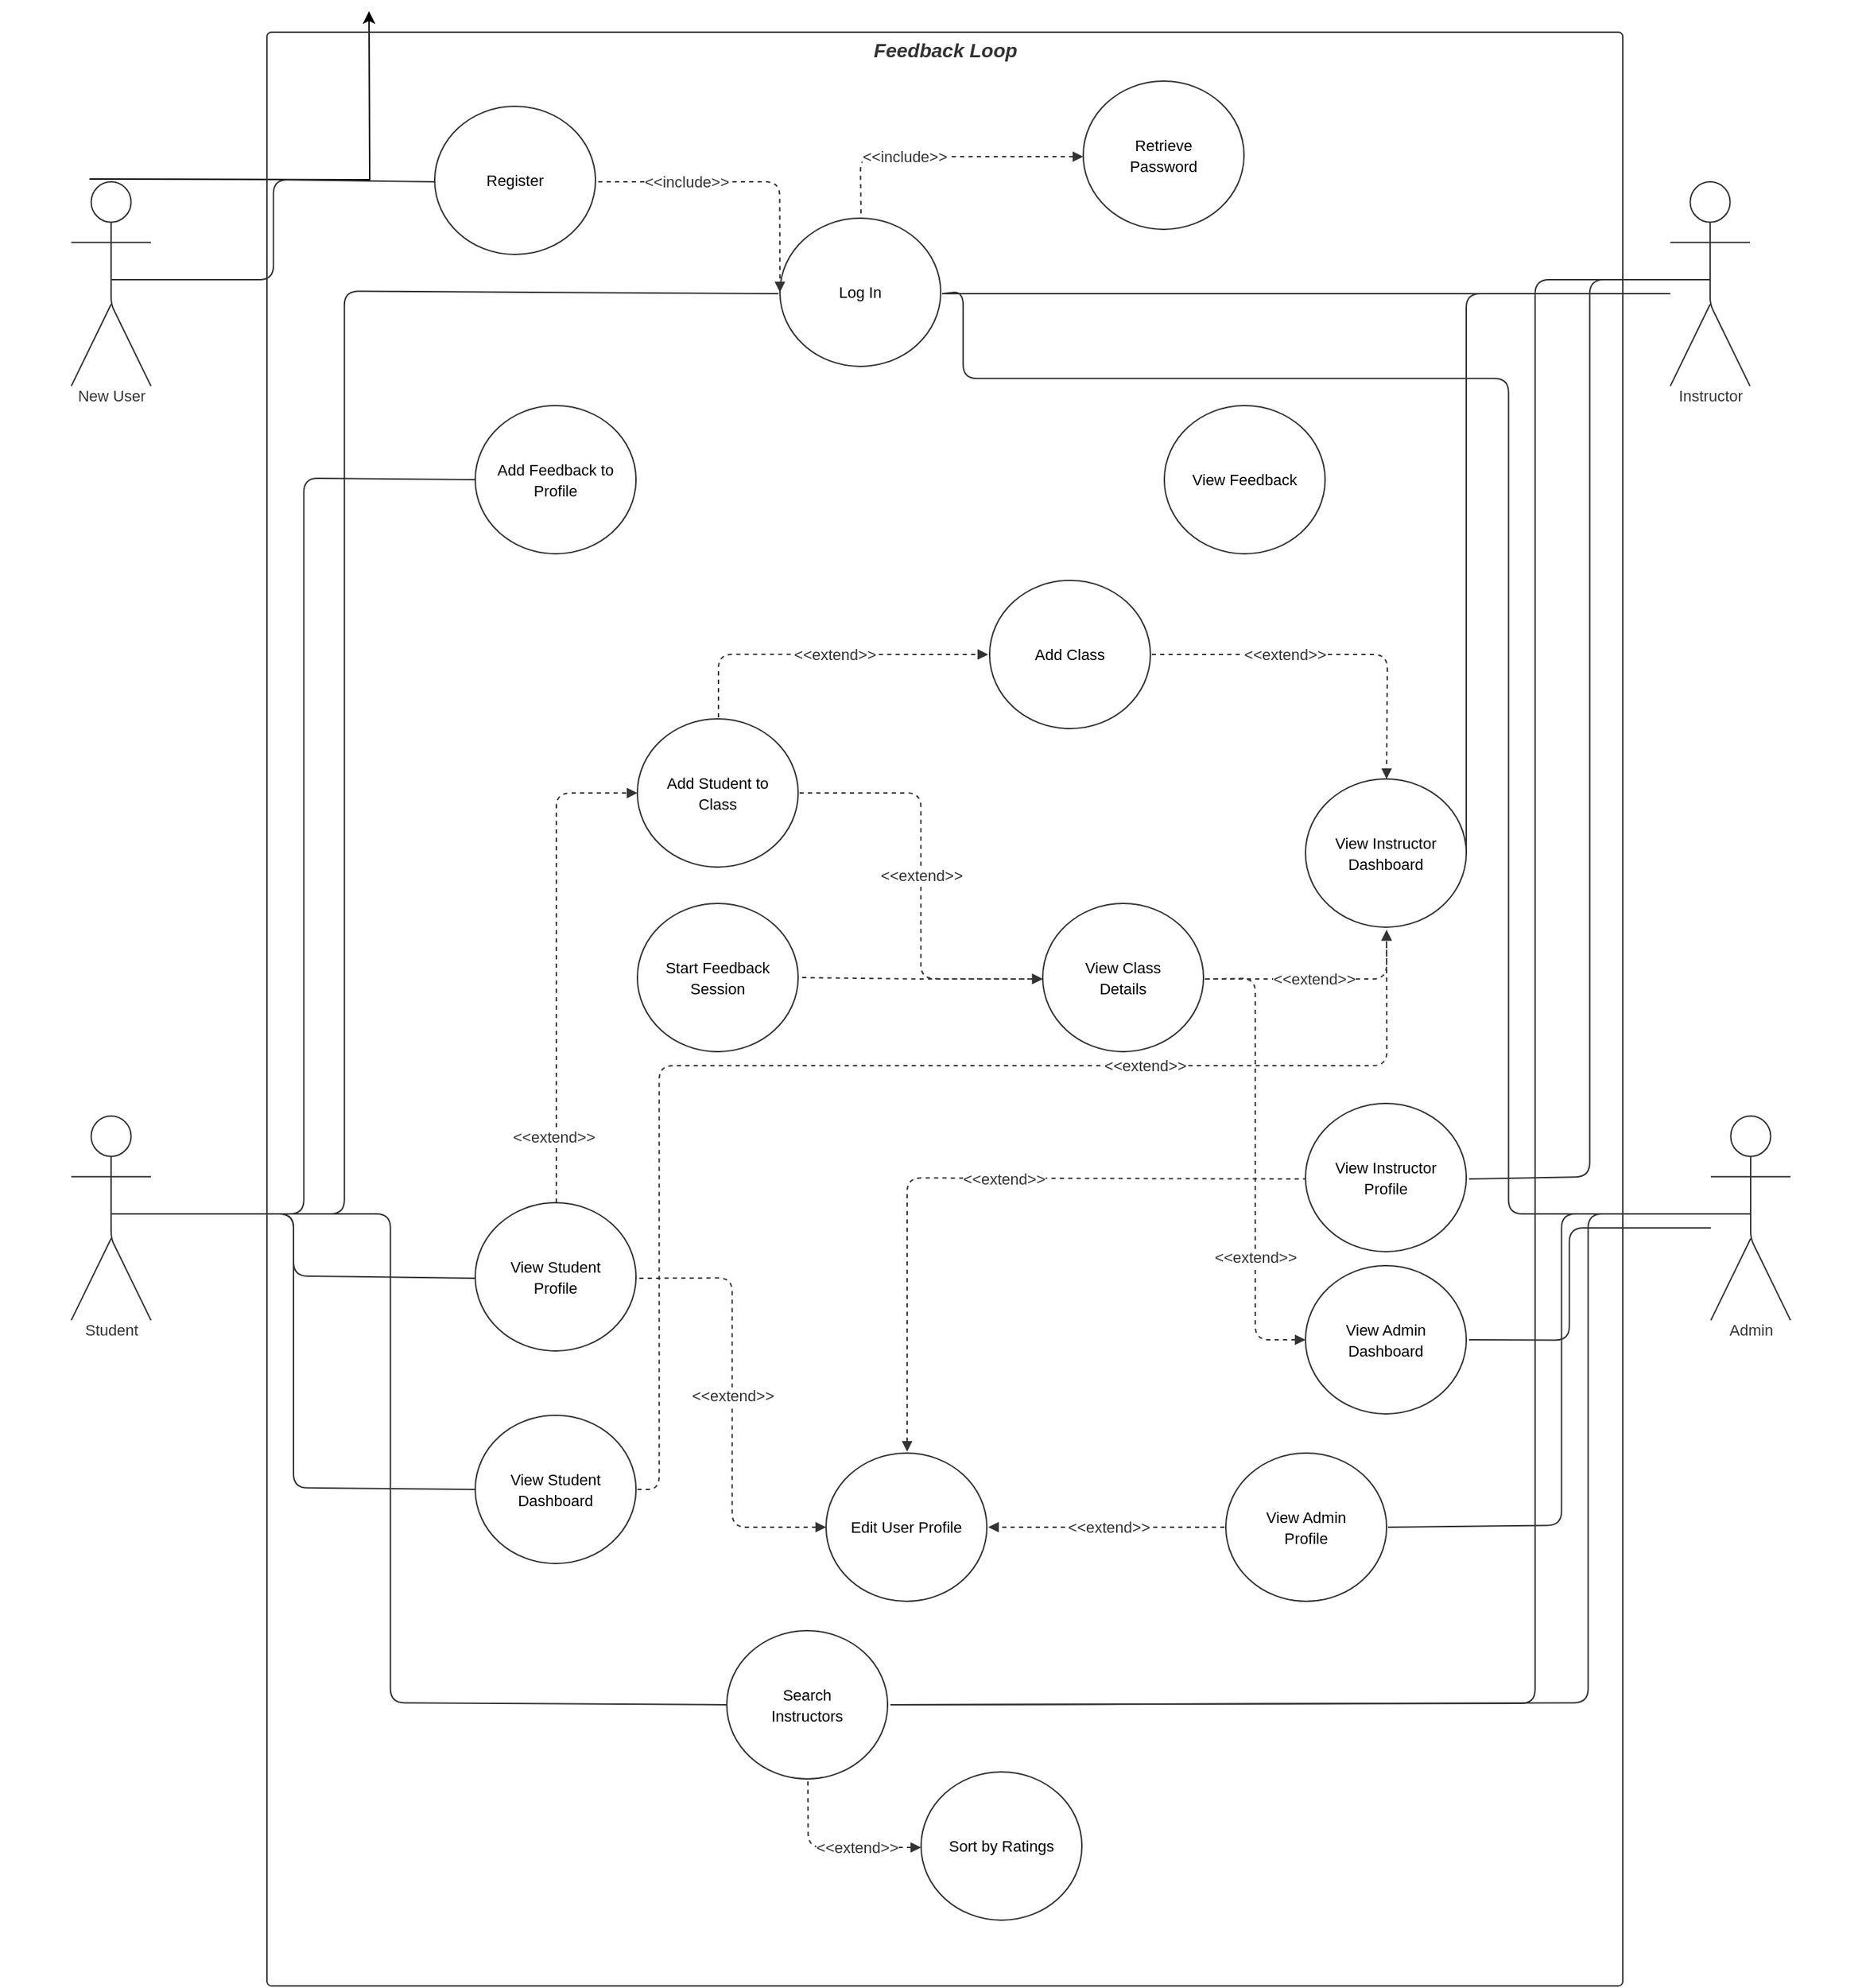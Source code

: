 <mxfile version="13.6.5">
    <diagram id="1ASH4X1l9AGPPqr28kAP" name="Page-1">
        <mxGraphModel dx="551" dy="413" grid="0" gridSize="10" guides="1" tooltips="1" connect="1" arrows="1" fold="1" page="1" pageScale="1" pageWidth="850" pageHeight="1100" background="#ffffff" math="0" shadow="0">
            <root>
                <mxCell id="0"/>
                <mxCell id="1" parent="0"/>
                <mxCell id="4" style="edgeStyle=orthogonalEdgeStyle;rounded=0;orthogonalLoop=1;jettySize=auto;html=1;" parent="1" edge="1">
                    <mxGeometry relative="1" as="geometry">
                        <mxPoint x="140" y="270" as="sourcePoint"/>
                        <mxPoint x="340" y="150" as="targetPoint"/>
                    </mxGeometry>
                </mxCell>
                <mxCell id="5" style="vsdxID=1;fillColor=none;gradientColor=none;fillOpacity=0;strokeColor=none;spacingTop=-3;spacingBottom=-3;spacingLeft=-3;spacingRight=-3;labelBackgroundColor=none;rounded=1;html=1;whiteSpace=wrap;" parent="1" vertex="1">
                    <mxGeometry x="267" y="165" width="970" height="1397" as="geometry"/>
                </mxCell>
                <mxCell id="6" style="vsdxID=2;fillColor=#000000;gradientColor=none;fillOpacity=0;shape=stencil(fZNRcoMgEIZPw6sDu62Gx06aXiAncCKJTK1miEk0pw9xNQJFeYLdf+H7gWW4vZT5WTHgl9Y0v+qui7Zk+M0AdF0qo1s7Y7hjuD02Rp1Mc60LWp9zqwQ+RFRBNeKlBp6bw14/FMV4giL7pARV/jW314ndmKdUP6kBh8APaQ9XQ2Lhq6dlwqU7PhBI0MEkECj9Me4A3oYdvmlxFKArGHD4lyWqdO3QS5mkme9gDd/KN2lgwQcWnAeAixYxrMDYHUag54o3VZatYc8Fsw/pc7vOQisTqXtZAfwSqvMekYLI/1h879BK53+AHv45Q1+A0cuKMa/+aDsZWoeaSlcVdZ6bD1vNhqhNcfcE);strokeColor=#333333;spacingTop=-3;spacingBottom=-3;spacingLeft=-3;spacingRight=-3;labelBackgroundColor=none;rounded=1;html=1;whiteSpace=wrap;" parent="5" vertex="1">
                    <mxGeometry width="970" height="1397" as="geometry"/>
                </mxCell>
                <mxCell id="7" value="&lt;p style=&quot;align:center;margin-left:0;margin-right:0;margin-top:0px;margin-bottom:0px;text-indent:0;valign:middle;direction:ltr;&quot;&gt;&lt;font style=&quot;font-size:14px;font-family:Arial;color:#333333;direction:ltr;letter-spacing:0px;line-height:100%;opacity:1&quot;&gt;&lt;i&gt;&lt;b&gt;Feedback Loop&lt;br/&gt;&lt;/b&gt;&lt;/i&gt;&lt;/font&gt;&lt;/p&gt;" style="text;vsdxID=1;fillColor=none;gradientColor=none;fillOpacity=0;strokeColor=none;spacingTop=-3;spacingBottom=-3;spacingLeft=-3;spacingRight=-3;labelBackgroundColor=none;rounded=1;html=1;whiteSpace=wrap;verticalAlign=middle;align=center;;html=1;" parent="5" vertex="1">
                    <mxGeometry x="5.08" y="5.08" width="960.76" height="15.24" as="geometry"/>
                </mxCell>
                <mxCell id="16" style="vsdxID=9;fillColor=none;gradientColor=none;strokeColor=none;spacingTop=-3;spacingBottom=-3;spacingLeft=-3;spacingRight=-3;labelBackgroundColor=none;rounded=1;html=1;whiteSpace=wrap;" parent="1" vertex="1">
                    <mxGeometry x="387" y="218" width="115" height="106" as="geometry"/>
                </mxCell>
                <mxCell id="17" style="vsdxID=10;fillColor=#ffffff;gradientColor=none;shape=stencil(hZPbDsIgDIafhlvStc6FS+PhBXyCxaEjHmZw6vTpxRUVFlSuyk9/+qUUQdNTXR61QDi1ttnqq6naWtBMIJpDra1pXSRoLmi6bqze2OZ8qHh/LF0mQq/oij3ZMxuhtKuluWvWQFJW5HzAzn1zeVbsvAdAAvL5jaWRkkr1yoIdq7NlS5bweK0o5NjX7/AjvbK8pN5XQ0cs5e4ub7zRMKsHgEmCAVGOIFwDnrCSLw4xS0hMcQYlG5HkgLisw6JCBSuPGb5ix4w/mgN/gMKux4wvhuj58A83JTw/2uPifjJ5Zs1ux4P9HiUXDCfZSfwLaP4A);strokeColor=#333333;spacingTop=-3;spacingBottom=-3;spacingLeft=-3;spacingRight=-3;labelBackgroundColor=none;rounded=1;html=1;whiteSpace=wrap;" parent="16" vertex="1">
                    <mxGeometry width="115" height="106" as="geometry"/>
                </mxCell>
                <mxCell id="18" value="&lt;p style=&quot;align:center;margin-left:0;margin-right:0;margin-top:0px;margin-bottom:0px;text-indent:0;valign:middle;direction:ltr;&quot;&gt;&lt;font style=&quot;font-size:11px;font-family:Arial;color:#000000;direction:ltr;letter-spacing:0px;line-height:100%;opacity:1&quot;&gt;Register&lt;/font&gt;&lt;/p&gt;" style="text;vsdxID=9;fillColor=none;gradientColor=none;strokeColor=none;spacingTop=-3;spacingBottom=-3;spacingLeft=-3;spacingRight=-3;labelBackgroundColor=none;rounded=1;html=1;whiteSpace=wrap;verticalAlign=middle;align=center;;html=1;" parent="16" vertex="1">
                    <mxGeometry x="17.39" y="20.45" width="81.28" height="64.77" as="geometry"/>
                </mxCell>
                <mxCell id="19" style="vsdxID=11;fillColor=none;gradientColor=none;strokeColor=none;spacingTop=-3;spacingBottom=-3;spacingLeft=-3;spacingRight=-3;labelBackgroundColor=none;rounded=1;html=1;whiteSpace=wrap;" parent="1" vertex="1">
                    <mxGeometry x="634" y="298" width="115" height="106" as="geometry"/>
                </mxCell>
                <mxCell id="20" style="vsdxID=12;fillColor=#ffffff;gradientColor=none;shape=stencil(hZPbDsIgDIafhlvStc6FS+PhBXyCxaEjHmZw6vTpxRUVFlSuyk9/+qUUQdNTXR61QDi1ttnqq6naWtBMIJpDra1pXSRoLmi6bqze2OZ8qHh/LF0mQq/oij3ZMxuhtKuluWvWQFJW5HzAzn1zeVbsvAdAAvL5jaWRkkr1yoIdq7NlS5bweK0o5NjX7/AjvbK8pN5XQ0cs5e4ub7zRMKsHgEmCAVGOIFwDnrCSLw4xS0hMcQYlG5HkgLisw6JCBSuPGb5ix4w/mgN/gMKux4wvhuj58A83JTw/2uPifjJ5Zs1ux4P9HiUXDCfZSfwLaP4A);strokeColor=#333333;spacingTop=-3;spacingBottom=-3;spacingLeft=-3;spacingRight=-3;labelBackgroundColor=none;rounded=1;html=1;whiteSpace=wrap;" parent="19" vertex="1">
                    <mxGeometry width="115" height="106" as="geometry"/>
                </mxCell>
                <mxCell id="21" value="&lt;p style=&quot;align:center;margin-left:0;margin-right:0;margin-top:0px;margin-bottom:0px;text-indent:0;valign:middle;direction:ltr;&quot;&gt;&lt;font style=&quot;font-size:11px;font-family:Arial;color:#000000;direction:ltr;letter-spacing:0px;line-height:100%;opacity:1&quot;&gt;Log In&lt;br/&gt;&lt;/font&gt;&lt;/p&gt;" style="text;vsdxID=11;fillColor=none;gradientColor=none;strokeColor=none;spacingTop=-3;spacingBottom=-3;spacingLeft=-3;spacingRight=-3;labelBackgroundColor=none;rounded=1;html=1;whiteSpace=wrap;verticalAlign=middle;align=center;;html=1;" parent="19" vertex="1">
                    <mxGeometry x="17.39" y="20.45" width="81.28" height="64.77" as="geometry"/>
                </mxCell>
                <mxCell id="22" style="vsdxID=14;edgeStyle=none;startArrow=none;endArrow=none;startSize=5;endSize=5;strokeColor=#333333;spacingTop=-3;spacingBottom=-3;spacingLeft=-3;spacingRight=-3;verticalAlign=middle;html=1;labelBackgroundColor=none;rounded=1;" parent="1" edge="1">
                    <mxGeometry relative="1" as="geometry">
                        <mxPoint as="offset"/>
                        <Array as="points">
                            <mxPoint x="101" y="482"/>
                        </Array>
                        <mxPoint x="101" y="482" as="sourcePoint"/>
                        <mxPoint x="101" y="482" as="targetPoint"/>
                    </mxGeometry>
                </mxCell>
                <mxCell id="23" value="&lt;p style=&quot;align:center;margin-left:0;margin-right:0;margin-top:0px;margin-bottom:0px;text-indent:0;valign:middle;direction:ltr;&quot;&gt;&lt;font style=&quot;font-size:11px;font-family:Arial;color:#333333;direction:ltr;letter-spacing:0px;line-height:100%;opacity:1&quot;&gt;&amp;lt;&amp;lt;include&amp;gt;&amp;gt;&lt;/font&gt;&lt;/p&gt;" style="vsdxID=17;edgeStyle=none;dashed=1;startArrow=block;endArrow=none;startSize=5;endSize=5;strokeColor=#333333;spacingTop=-3;spacingBottom=-3;spacingLeft=-3;spacingRight=-3;verticalAlign=middle;html=1;labelBackgroundColor=#ffffff;rounded=1;align=center;" parent="1" edge="1">
                    <mxGeometry x="0.258" relative="1" as="geometry">
                        <mxPoint as="offset"/>
                        <Array as="points">
                            <mxPoint x="691.55" y="254"/>
                        </Array>
                        <mxPoint x="851" y="254" as="sourcePoint"/>
                        <mxPoint x="692" y="298" as="targetPoint"/>
                    </mxGeometry>
                </mxCell>
                <mxCell id="24" style="vsdxID=13;edgeStyle=none;startArrow=none;endArrow=none;startSize=5;endSize=5;strokeColor=#333333;spacingTop=-3;spacingBottom=-3;spacingLeft=-3;spacingRight=-3;verticalAlign=middle;html=1;labelBackgroundColor=none;rounded=1;" parent="1" edge="1">
                    <mxGeometry relative="1" as="geometry">
                        <mxPoint as="offset"/>
                        <Array as="points">
                            <mxPoint x="1300" y="1020"/>
                        </Array>
                        <mxPoint x="1300" y="1020" as="sourcePoint"/>
                        <mxPoint x="1300" y="1020" as="targetPoint"/>
                    </mxGeometry>
                </mxCell>
                <mxCell id="25" style="vsdxID=15;fillColor=none;gradientColor=none;strokeColor=none;spacingTop=-3;spacingBottom=-3;spacingLeft=-3;spacingRight=-3;labelBackgroundColor=none;rounded=1;html=1;whiteSpace=wrap;" parent="1" vertex="1">
                    <mxGeometry x="851" y="200" width="115" height="106" as="geometry"/>
                </mxCell>
                <mxCell id="26" style="vsdxID=16;fillColor=#ffffff;gradientColor=none;shape=stencil(hZPbDsIgDIafhlvStc6FS+PhBXyCxaEjHmZw6vTpxRUVFlSuyk9/+qUUQdNTXR61QDi1ttnqq6naWtBMIJpDra1pXSRoLmi6bqze2OZ8qHh/LF0mQq/oij3ZMxuhtKuluWvWQFJW5HzAzn1zeVbsvAdAAvL5jaWRkkr1yoIdq7NlS5bweK0o5NjX7/AjvbK8pN5XQ0cs5e4ub7zRMKsHgEmCAVGOIFwDnrCSLw4xS0hMcQYlG5HkgLisw6JCBSuPGb5ix4w/mgN/gMKux4wvhuj58A83JTw/2uPifjJ5Zs1ux4P9HiUXDCfZSfwLaP4A);strokeColor=#333333;spacingTop=-3;spacingBottom=-3;spacingLeft=-3;spacingRight=-3;labelBackgroundColor=none;rounded=1;html=1;whiteSpace=wrap;" parent="25" vertex="1">
                    <mxGeometry width="115" height="106" as="geometry"/>
                </mxCell>
                <mxCell id="27" value="&lt;p style=&quot;align:center;margin-left:0;margin-right:0;margin-top:0px;margin-bottom:0px;text-indent:0;valign:middle;direction:ltr;&quot;&gt;&lt;font style=&quot;font-size:11px;font-family:Arial;color:#000000;direction:ltr;letter-spacing:0px;line-height:100%;opacity:1&quot;&gt;Retrieve Password&lt;br/&gt;&lt;/font&gt;&lt;/p&gt;" style="text;vsdxID=15;fillColor=none;gradientColor=none;strokeColor=none;spacingTop=-3;spacingBottom=-3;spacingLeft=-3;spacingRight=-3;labelBackgroundColor=none;rounded=1;html=1;whiteSpace=wrap;verticalAlign=middle;align=center;;html=1;" parent="25" vertex="1">
                    <mxGeometry x="17.39" y="20.45" width="81.28" height="64.77" as="geometry"/>
                </mxCell>
                <mxCell id="28" style="vsdxID=18;fillColor=none;gradientColor=none;strokeColor=none;spacingTop=-3;spacingBottom=-3;spacingLeft=-3;spacingRight=-3;labelBackgroundColor=none;rounded=1;html=1;whiteSpace=wrap;" parent="1" vertex="1">
                    <mxGeometry x="1010" y="931" width="115" height="106" as="geometry"/>
                </mxCell>
                <mxCell id="29" style="vsdxID=19;fillColor=#ffffff;gradientColor=none;shape=stencil(hZPbDsIgDIafhlvStc6FS+PhBXyCxaEjHmZw6vTpxRUVFlSuyk9/+qUUQdNTXR61QDi1ttnqq6naWtBMIJpDra1pXSRoLmi6bqze2OZ8qHh/LF0mQq/oij3ZMxuhtKuluWvWQFJW5HzAzn1zeVbsvAdAAvL5jaWRkkr1yoIdq7NlS5bweK0o5NjX7/AjvbK8pN5XQ0cs5e4ub7zRMKsHgEmCAVGOIFwDnrCSLw4xS0hMcQYlG5HkgLisw6JCBSuPGb5ix4w/mgN/gMKux4wvhuj58A83JTw/2uPifjJ5Zs1ux4P9HiUXDCfZSfwLaP4A);strokeColor=#333333;spacingTop=-3;spacingBottom=-3;spacingLeft=-3;spacingRight=-3;labelBackgroundColor=none;rounded=1;html=1;whiteSpace=wrap;" parent="28" vertex="1">
                    <mxGeometry width="115" height="106" as="geometry"/>
                </mxCell>
                <mxCell id="30" value="&lt;p style=&quot;align:center;margin-left:0;margin-right:0;margin-top:0px;margin-bottom:0px;text-indent:0;valign:middle;direction:ltr;&quot;&gt;&lt;font style=&quot;font-size:11px;font-family:Arial;color:#000000;direction:ltr;letter-spacing:0px;line-height:100%;opacity:1&quot;&gt;View Instructor Profile&lt;br/&gt;&lt;/font&gt;&lt;/p&gt;" style="text;vsdxID=18;fillColor=none;gradientColor=none;strokeColor=none;spacingTop=-3;spacingBottom=-3;spacingLeft=-3;spacingRight=-3;labelBackgroundColor=none;rounded=1;html=1;whiteSpace=wrap;verticalAlign=middle;align=center;;html=1;" parent="28" vertex="1">
                    <mxGeometry x="17.39" y="20.45" width="81.28" height="64.77" as="geometry"/>
                </mxCell>
                <mxCell id="31" style="vsdxID=20;fillColor=none;gradientColor=none;strokeColor=none;spacingTop=-3;spacingBottom=-3;spacingLeft=-3;spacingRight=-3;labelBackgroundColor=none;rounded=1;html=1;whiteSpace=wrap;" parent="1" vertex="1">
                    <mxGeometry x="127" y="940" width="57" height="160" as="geometry"/>
                </mxCell>
                <mxCell id="32" style="vsdxID=21;fillColor=#ffffff;gradientColor=none;shape=stencil(hVNbcsIwDDyNfz16OAn+7FB6gZ4gQ9zGU0oYE1ra09dEnsaEBPyl7GpHK0VSvD629cEpgmMfug/37Zu+VfysiPy+dcH3MVK8Ubx+64J7D91p38j3oY6ZBAPiGtHgJZugDttX/+sEA81YFUKI8rP7ulQ8C18VGozQP4JYDTwAL5K/PQUR4Khgm72kTjQaDQjZS8XPJHzJujIz8kTjKvrJ6SrJWXhjtS2ThEdJMTqGpxnTXGosJ0aXKiUnZLRdTcwt9ca3Ep6b5qy3XJWgWIfzOnhtLe8mQfBwTPDAxtKPwesCdH8L6H4DfLt1y4OK8bDmcgB+t5Mr+d/MGEzPIkJyUrz5Aw==);strokeColor=#333333;spacingTop=-3;spacingBottom=-3;spacingLeft=-3;spacingRight=-3;labelBackgroundColor=none;rounded=1;html=1;whiteSpace=wrap;" parent="31" vertex="1">
                    <mxGeometry width="57" height="160" as="geometry"/>
                </mxCell>
                <mxCell id="33" style="vsdxID=22;fillColor=#ffffff;gradientColor=none;shape=stencil(tZLBkoIwDIafptdMmgiF4466L+ATMFKlsy44FVf06UVSFGVdZw/emj/5kr+ZKJ7uimxrFeGu9tWXPbi8LhTPFJErC+td3b4UzxVPV5W3a1/ty1zibdZWEnaKzYXRl2rCzC8X7mRFQ2BtIkkI+V39XCY2kp+kkMaSPoYuCaAAnwJsXPknEGmIaQgs915G6DESpIiBg9TQtY0JPzj2UtxbwYavYBqKesVAfJuOHyPHGhGQ7iynGigZWv73Ul4B0QRM8nyL+FY7993JgNbPrfyynhHRPrqD6wK51WHu8ThbSQ6b52c=);strokeColor=#333333;spacingTop=-3;spacingBottom=-3;spacingLeft=-3;spacingRight=-3;labelBackgroundColor=none;rounded=1;html=1;whiteSpace=wrap;" parent="31" vertex="1">
                    <mxGeometry width="57" height="160" as="geometry"/>
                </mxCell>
                <mxCell id="34" style="vsdxID=23;fillColor=#ffffff;gradientColor=none;shape=stencil(fZNRcoMgEIZPwyuz7MYoj500uUBP4ERambaaIaY1PX2NqxnWEHlil/+HbxdQtDvX5ckphHMX2k/366uuVvSqEH1Tu+C7YaZor2j33gb3EdpLU3F8KgclwphxFXvMTY1QhuOb/3OcyzQUnGbfd/tzO6/nVeClK0ekTT4mDqw9XgKLjVRPodEbtNHALa/3OG9nN5MDxQY9cVjofLJcKRaMx8PLQPDlm4jWGo2ZIIY1XLvVkEtkkIQGQANKxqdVUcJDqcYlyIXpTlfgGr7wzCUVOlt0Oa5yTlltraSOW0dL1TPq6H6Slkfm6MrNI4t8BXfaqCaSCkq2KkG6/o6Hyfhd5mD5l4YU/0Pa/wM=);strokeColor=#333333;spacingTop=-3;spacingBottom=-3;spacingLeft=-3;spacingRight=-3;labelBackgroundColor=none;rounded=1;html=1;whiteSpace=wrap;" parent="31" vertex="1">
                    <mxGeometry width="57" height="160" as="geometry"/>
                </mxCell>
                <mxCell id="35" value="&lt;p style=&quot;align:center;margin-left:0;margin-right:0;margin-top:0px;margin-bottom:0px;text-indent:0;valign:middle;direction:ltr;&quot;&gt;&lt;font style=&quot;font-size:11px;font-family:Arial;color:#333333;direction:ltr;letter-spacing:0px;line-height:100%;opacity:1&quot;&gt;Student&lt;/font&gt;&lt;/p&gt;" style="text;vsdxID=20;fillColor=none;gradientColor=none;strokeColor=none;spacingTop=-3;spacingBottom=-3;spacingLeft=-3;spacingRight=-3;labelBackgroundColor=none;rounded=1;html=1;whiteSpace=wrap;verticalAlign=middle;align=center;;html=1;" parent="31" vertex="1">
                    <mxGeometry x="-50.8" y="146.03" width="160.02" height="13.97" as="geometry"/>
                </mxCell>
                <mxCell id="36" style="vsdxID=24;fillColor=none;gradientColor=none;strokeColor=none;spacingTop=-3;spacingBottom=-3;spacingLeft=-3;spacingRight=-3;labelBackgroundColor=none;rounded=1;html=1;whiteSpace=wrap;" parent="1" vertex="1">
                    <mxGeometry x="1271" y="272" width="57" height="160" as="geometry"/>
                </mxCell>
                <mxCell id="37" style="vsdxID=25;fillColor=#ffffff;gradientColor=none;shape=stencil(hVNbcsIwDDyNfz16OAn+7FB6gZ4gQ9zGU0oYE1ra09dEnsaEBPyl7GpHK0VSvD629cEpgmMfug/37Zu+VfysiPy+dcH3MVK8Ubx+64J7D91p38j3oY6ZBAPiGtHgJZugDttX/+sEA81YFUKI8rP7ulQ8C18VGozQP4JYDTwAL5K/PQUR4Khgm72kTjQaDQjZS8XPJHzJujIz8kTjKvrJ6SrJWXhjtS2ThEdJMTqGpxnTXGosJ0aXKiUnZLRdTcwt9ca3Ep6b5qy3XJWgWIfzOnhtLe8mQfBwTPDAxtKPwesCdH8L6H4DfLt1y4OK8bDmcgB+t5Mr+d/MGEzPIkJyUrz5Aw==);strokeColor=#333333;spacingTop=-3;spacingBottom=-3;spacingLeft=-3;spacingRight=-3;labelBackgroundColor=none;rounded=1;html=1;whiteSpace=wrap;" parent="36" vertex="1">
                    <mxGeometry width="57" height="160" as="geometry"/>
                </mxCell>
                <mxCell id="38" style="vsdxID=26;fillColor=#ffffff;gradientColor=none;shape=stencil(tZLBkoIwDIafptdMmgiF4466L+ATMFKlsy44FVf06UVSFGVdZw/emj/5kr+ZKJ7uimxrFeGu9tWXPbi8LhTPFJErC+td3b4UzxVPV5W3a1/ty1zibdZWEnaKzYXRl2rCzC8X7mRFQ2BtIkkI+V39XCY2kp+kkMaSPoYuCaAAnwJsXPknEGmIaQgs915G6DESpIiBg9TQtY0JPzj2UtxbwYavYBqKesVAfJuOHyPHGhGQ7iynGigZWv73Ul4B0QRM8nyL+FY7993JgNbPrfyynhHRPrqD6wK51WHu8ThbSQ6b52c=);strokeColor=#333333;spacingTop=-3;spacingBottom=-3;spacingLeft=-3;spacingRight=-3;labelBackgroundColor=none;rounded=1;html=1;whiteSpace=wrap;" parent="36" vertex="1">
                    <mxGeometry width="57" height="160" as="geometry"/>
                </mxCell>
                <mxCell id="39" style="vsdxID=27;fillColor=#ffffff;gradientColor=none;shape=stencil(fZNRcoMgEIZPwyuz7MYoj500uUBP4ERambaaIaY1PX2NqxnWEHlil/+HbxdQtDvX5ckphHMX2k/366uuVvSqEH1Tu+C7YaZor2j33gb3EdpLU3F8KgclwphxFXvMTY1QhuOb/3OcyzQUnGbfd/tzO6/nVeClK0ekTT4mDqw9XgKLjVRPodEbtNHALa/3OG9nN5MDxQY9cVjofLJcKRaMx8PLQPDlm4jWGo2ZIIY1XLvVkEtkkIQGQANKxqdVUcJDqcYlyIXpTlfgGr7wzCUVOlt0Oa5yTlltraSOW0dL1TPq6H6Slkfm6MrNI4t8BXfaqCaSCkq2KkG6/o6Hyfhd5mD5l4YU/0Pa/wM=);strokeColor=#333333;spacingTop=-3;spacingBottom=-3;spacingLeft=-3;spacingRight=-3;labelBackgroundColor=none;rounded=1;html=1;whiteSpace=wrap;" parent="36" vertex="1">
                    <mxGeometry width="57" height="160" as="geometry"/>
                </mxCell>
                <mxCell id="40" value="&lt;p style=&quot;align:center;margin-left:0;margin-right:0;margin-top:0px;margin-bottom:0px;text-indent:0;valign:middle;direction:ltr;&quot;&gt;&lt;font style=&quot;font-size:11px;font-family:Arial;color:#333333;direction:ltr;letter-spacing:0px;line-height:100%;opacity:1&quot;&gt;Instructor&lt;/font&gt;&lt;/p&gt;" style="text;vsdxID=24;fillColor=none;gradientColor=none;strokeColor=none;spacingTop=-3;spacingBottom=-3;spacingLeft=-3;spacingRight=-3;labelBackgroundColor=none;rounded=1;html=1;whiteSpace=wrap;verticalAlign=middle;align=center;;html=1;" parent="36" vertex="1">
                    <mxGeometry x="-50.8" y="146.04" width="160.02" height="13.97" as="geometry"/>
                </mxCell>
                <mxCell id="41" style="vsdxID=28;fillColor=none;gradientColor=none;strokeColor=none;spacingTop=-3;spacingBottom=-3;spacingLeft=-3;spacingRight=-3;labelBackgroundColor=none;rounded=1;html=1;whiteSpace=wrap;" parent="1" vertex="1">
                    <mxGeometry x="667" y="1181" width="115" height="106" as="geometry"/>
                </mxCell>
                <mxCell id="42" style="vsdxID=29;fillColor=#ffffff;gradientColor=none;shape=stencil(hZPbDsIgDIafhlvStc6FS+PhBXyCxaEjHmZw6vTpxRUVFlSuyk9/+qUUQdNTXR61QDi1ttnqq6naWtBMIJpDra1pXSRoLmi6bqze2OZ8qHh/LF0mQq/oij3ZMxuhtKuluWvWQFJW5HzAzn1zeVbsvAdAAvL5jaWRkkr1yoIdq7NlS5bweK0o5NjX7/AjvbK8pN5XQ0cs5e4ub7zRMKsHgEmCAVGOIFwDnrCSLw4xS0hMcQYlG5HkgLisw6JCBSuPGb5ix4w/mgN/gMKux4wvhuj58A83JTw/2uPifjJ5Zs1ux4P9HiUXDCfZSfwLaP4A);strokeColor=#333333;spacingTop=-3;spacingBottom=-3;spacingLeft=-3;spacingRight=-3;labelBackgroundColor=none;rounded=1;html=1;whiteSpace=wrap;" parent="41" vertex="1">
                    <mxGeometry width="115" height="106" as="geometry"/>
                </mxCell>
                <mxCell id="43" value="&lt;p style=&quot;align:center;margin-left:0;margin-right:0;margin-top:0px;margin-bottom:0px;text-indent:0;valign:middle;direction:ltr;&quot;&gt;&lt;font style=&quot;font-size:11px;font-family:Arial;color:#000000;direction:ltr;letter-spacing:0px;line-height:100%;opacity:1&quot;&gt;Edit User Profile&lt;br/&gt;&lt;/font&gt;&lt;/p&gt;" style="text;vsdxID=28;fillColor=none;gradientColor=none;strokeColor=none;spacingTop=-3;spacingBottom=-3;spacingLeft=-3;spacingRight=-3;labelBackgroundColor=none;rounded=1;html=1;whiteSpace=wrap;verticalAlign=middle;align=center;;html=1;" parent="41" vertex="1">
                    <mxGeometry x="17.39" y="20.45" width="81.28" height="64.77" as="geometry"/>
                </mxCell>
                <mxCell id="44" style="vsdxID=30;fillColor=none;gradientColor=none;strokeColor=none;spacingTop=-3;spacingBottom=-3;spacingLeft=-3;spacingRight=-3;labelBackgroundColor=none;rounded=1;html=1;whiteSpace=wrap;" parent="1" vertex="1">
                    <mxGeometry x="416" y="1002" width="115" height="106" as="geometry"/>
                </mxCell>
                <mxCell id="45" style="vsdxID=31;fillColor=#ffffff;gradientColor=none;shape=stencil(hZPbDsIgDIafhlvStc6FS+PhBXyCxaEjHmZw6vTpxRUVFlSuyk9/+qUUQdNTXR61QDi1ttnqq6naWtBMIJpDra1pXSRoLmi6bqze2OZ8qHh/LF0mQq/oij3ZMxuhtKuluWvWQFJW5HzAzn1zeVbsvAdAAvL5jaWRkkr1yoIdq7NlS5bweK0o5NjX7/AjvbK8pN5XQ0cs5e4ub7zRMKsHgEmCAVGOIFwDnrCSLw4xS0hMcQYlG5HkgLisw6JCBSuPGb5ix4w/mgN/gMKux4wvhuj58A83JTw/2uPifjJ5Zs1ux4P9HiUXDCfZSfwLaP4A);strokeColor=#333333;spacingTop=-3;spacingBottom=-3;spacingLeft=-3;spacingRight=-3;labelBackgroundColor=none;rounded=1;html=1;whiteSpace=wrap;" parent="44" vertex="1">
                    <mxGeometry width="115" height="106" as="geometry"/>
                </mxCell>
                <mxCell id="46" value="&lt;p style=&quot;align:center;margin-left:0;margin-right:0;margin-top:0px;margin-bottom:0px;text-indent:0;valign:middle;direction:ltr;&quot;&gt;&lt;font style=&quot;font-size:11px;font-family:Arial;color:#000000;direction:ltr;letter-spacing:0px;line-height:100%;opacity:1&quot;&gt;View Student Profile&lt;br/&gt;&lt;/font&gt;&lt;/p&gt;" style="text;vsdxID=30;fillColor=none;gradientColor=none;strokeColor=none;spacingTop=-3;spacingBottom=-3;spacingLeft=-3;spacingRight=-3;labelBackgroundColor=none;rounded=1;html=1;whiteSpace=wrap;verticalAlign=middle;align=center;;html=1;" parent="44" vertex="1">
                    <mxGeometry x="17.39" y="20.45" width="81.28" height="64.77" as="geometry"/>
                </mxCell>
                <mxCell id="47" style="vsdxID=32;fillColor=none;gradientColor=none;strokeColor=none;spacingTop=-3;spacingBottom=-3;spacingLeft=-3;spacingRight=-3;labelBackgroundColor=none;rounded=1;html=1;whiteSpace=wrap;" parent="1" vertex="1">
                    <mxGeometry x="953" y="1181" width="115" height="106" as="geometry"/>
                </mxCell>
                <mxCell id="48" style="vsdxID=33;fillColor=#ffffff;gradientColor=none;shape=stencil(hZPbDsIgDIafhlvStc6FS+PhBXyCxaEjHmZw6vTpxRUVFlSuyk9/+qUUQdNTXR61QDi1ttnqq6naWtBMIJpDra1pXSRoLmi6bqze2OZ8qHh/LF0mQq/oij3ZMxuhtKuluWvWQFJW5HzAzn1zeVbsvAdAAvL5jaWRkkr1yoIdq7NlS5bweK0o5NjX7/AjvbK8pN5XQ0cs5e4ub7zRMKsHgEmCAVGOIFwDnrCSLw4xS0hMcQYlG5HkgLisw6JCBSuPGb5ix4w/mgN/gMKux4wvhuj58A83JTw/2uPifjJ5Zs1ux4P9HiUXDCfZSfwLaP4A);strokeColor=#333333;spacingTop=-3;spacingBottom=-3;spacingLeft=-3;spacingRight=-3;labelBackgroundColor=none;rounded=1;html=1;whiteSpace=wrap;" parent="47" vertex="1">
                    <mxGeometry width="115" height="106" as="geometry"/>
                </mxCell>
                <mxCell id="49" value="&lt;p style=&quot;align:center;margin-left:0;margin-right:0;margin-top:0px;margin-bottom:0px;text-indent:0;valign:middle;direction:ltr;&quot;&gt;&lt;font style=&quot;font-size:11px;font-family:Arial;color:#000000;direction:ltr;letter-spacing:0px;line-height:100%;opacity:1&quot;&gt;View Admin Profile&lt;br/&gt;&lt;/font&gt;&lt;/p&gt;" style="text;vsdxID=32;fillColor=none;gradientColor=none;strokeColor=none;spacingTop=-3;spacingBottom=-3;spacingLeft=-3;spacingRight=-3;labelBackgroundColor=none;rounded=1;html=1;whiteSpace=wrap;verticalAlign=middle;align=center;;html=1;" parent="47" vertex="1">
                    <mxGeometry x="17.39" y="20.45" width="81.28" height="64.77" as="geometry"/>
                </mxCell>
                <mxCell id="50" style="vsdxID=34;fillColor=none;gradientColor=none;strokeColor=none;spacingTop=-3;spacingBottom=-3;spacingLeft=-3;spacingRight=-3;labelBackgroundColor=none;rounded=1;html=1;whiteSpace=wrap;" parent="1" vertex="1">
                    <mxGeometry x="1300" y="940" width="57" height="160" as="geometry"/>
                </mxCell>
                <mxCell id="51" style="vsdxID=35;fillColor=#ffffff;gradientColor=none;shape=stencil(hVNbcsIwDDyNfz16OAn+7FB6gZ4gQ9zGU0oYE1ra09dEnsaEBPyl7GpHK0VSvD629cEpgmMfug/37Zu+VfysiPy+dcH3MVK8Ubx+64J7D91p38j3oY6ZBAPiGtHgJZugDttX/+sEA81YFUKI8rP7ulQ8C18VGozQP4JYDTwAL5K/PQUR4Khgm72kTjQaDQjZS8XPJHzJujIz8kTjKvrJ6SrJWXhjtS2ThEdJMTqGpxnTXGosJ0aXKiUnZLRdTcwt9ca3Ep6b5qy3XJWgWIfzOnhtLe8mQfBwTPDAxtKPwesCdH8L6H4DfLt1y4OK8bDmcgB+t5Mr+d/MGEzPIkJyUrz5Aw==);strokeColor=#333333;spacingTop=-3;spacingBottom=-3;spacingLeft=-3;spacingRight=-3;labelBackgroundColor=none;rounded=1;html=1;whiteSpace=wrap;" parent="50" vertex="1">
                    <mxGeometry width="57" height="160" as="geometry"/>
                </mxCell>
                <mxCell id="52" style="vsdxID=36;fillColor=#ffffff;gradientColor=none;shape=stencil(tZLBkoIwDIafptdMmgiF4466L+ATMFKlsy44FVf06UVSFGVdZw/emj/5kr+ZKJ7uimxrFeGu9tWXPbi8LhTPFJErC+td3b4UzxVPV5W3a1/ty1zibdZWEnaKzYXRl2rCzC8X7mRFQ2BtIkkI+V39XCY2kp+kkMaSPoYuCaAAnwJsXPknEGmIaQgs915G6DESpIiBg9TQtY0JPzj2UtxbwYavYBqKesVAfJuOHyPHGhGQ7iynGigZWv73Ul4B0QRM8nyL+FY7993JgNbPrfyynhHRPrqD6wK51WHu8ThbSQ6b52c=);strokeColor=#333333;spacingTop=-3;spacingBottom=-3;spacingLeft=-3;spacingRight=-3;labelBackgroundColor=none;rounded=1;html=1;whiteSpace=wrap;" parent="50" vertex="1">
                    <mxGeometry width="57" height="160" as="geometry"/>
                </mxCell>
                <mxCell id="53" style="vsdxID=37;fillColor=#ffffff;gradientColor=none;shape=stencil(fZNRcoMgEIZPwyuz7MYoj500uUBP4ERambaaIaY1PX2NqxnWEHlil/+HbxdQtDvX5ckphHMX2k/366uuVvSqEH1Tu+C7YaZor2j33gb3EdpLU3F8KgclwphxFXvMTY1QhuOb/3OcyzQUnGbfd/tzO6/nVeClK0ekTT4mDqw9XgKLjVRPodEbtNHALa/3OG9nN5MDxQY9cVjofLJcKRaMx8PLQPDlm4jWGo2ZIIY1XLvVkEtkkIQGQANKxqdVUcJDqcYlyIXpTlfgGr7wzCUVOlt0Oa5yTlltraSOW0dL1TPq6H6Slkfm6MrNI4t8BXfaqCaSCkq2KkG6/o6Hyfhd5mD5l4YU/0Pa/wM=);strokeColor=#333333;spacingTop=-3;spacingBottom=-3;spacingLeft=-3;spacingRight=-3;labelBackgroundColor=none;rounded=1;html=1;whiteSpace=wrap;" parent="50" vertex="1">
                    <mxGeometry width="57" height="160" as="geometry"/>
                </mxCell>
                <mxCell id="54" value="&lt;p style=&quot;align:center;margin-left:0;margin-right:0;margin-top:0px;margin-bottom:0px;text-indent:0;valign:middle;direction:ltr;&quot;&gt;&lt;font style=&quot;font-size:11px;font-family:Arial;color:#333333;direction:ltr;letter-spacing:0px;line-height:100%;opacity:1&quot;&gt;Admin&lt;/font&gt;&lt;/p&gt;" style="text;vsdxID=34;fillColor=none;gradientColor=none;strokeColor=none;spacingTop=-3;spacingBottom=-3;spacingLeft=-3;spacingRight=-3;labelBackgroundColor=none;rounded=1;html=1;whiteSpace=wrap;verticalAlign=middle;align=center;;html=1;" parent="50" vertex="1">
                    <mxGeometry x="-50.8" y="146.03" width="160.02" height="13.97" as="geometry"/>
                </mxCell>
                <mxCell id="55" style="vsdxID=38;fillColor=none;gradientColor=none;strokeColor=none;spacingTop=-3;spacingBottom=-3;spacingLeft=-3;spacingRight=-3;labelBackgroundColor=none;rounded=1;html=1;whiteSpace=wrap;" parent="1" vertex="1">
                    <mxGeometry x="416" y="1154" width="115" height="106" as="geometry"/>
                </mxCell>
                <mxCell id="56" style="vsdxID=39;fillColor=#ffffff;gradientColor=none;shape=stencil(hZPbDsIgDIafhlvStc6FS+PhBXyCxaEjHmZw6vTpxRUVFlSuyk9/+qUUQdNTXR61QDi1ttnqq6naWtBMIJpDra1pXSRoLmi6bqze2OZ8qHh/LF0mQq/oij3ZMxuhtKuluWvWQFJW5HzAzn1zeVbsvAdAAvL5jaWRkkr1yoIdq7NlS5bweK0o5NjX7/AjvbK8pN5XQ0cs5e4ub7zRMKsHgEmCAVGOIFwDnrCSLw4xS0hMcQYlG5HkgLisw6JCBSuPGb5ix4w/mgN/gMKux4wvhuj58A83JTw/2uPifjJ5Zs1ux4P9HiUXDCfZSfwLaP4A);strokeColor=#333333;spacingTop=-3;spacingBottom=-3;spacingLeft=-3;spacingRight=-3;labelBackgroundColor=none;rounded=1;html=1;whiteSpace=wrap;" parent="55" vertex="1">
                    <mxGeometry width="115" height="106" as="geometry"/>
                </mxCell>
                <mxCell id="57" value="&lt;p style=&quot;align:center;margin-left:0;margin-right:0;margin-top:0px;margin-bottom:0px;text-indent:0;valign:middle;direction:ltr;&quot;&gt;&lt;font style=&quot;font-size:11px;font-family:Arial;color:#000000;direction:ltr;letter-spacing:0px;line-height:100%;opacity:1&quot;&gt;View Student Dashboard&lt;br/&gt;&lt;/font&gt;&lt;/p&gt;" style="text;vsdxID=38;fillColor=none;gradientColor=none;strokeColor=none;spacingTop=-3;spacingBottom=-3;spacingLeft=-3;spacingRight=-3;labelBackgroundColor=none;rounded=1;html=1;whiteSpace=wrap;verticalAlign=middle;align=center;;html=1;" parent="55" vertex="1">
                    <mxGeometry x="17.39" y="20.45" width="81.28" height="64.77" as="geometry"/>
                </mxCell>
                <mxCell id="58" style="vsdxID=40;fillColor=none;gradientColor=none;strokeColor=none;spacingTop=-3;spacingBottom=-3;spacingLeft=-3;spacingRight=-3;labelBackgroundColor=none;rounded=1;html=1;whiteSpace=wrap;" parent="1" vertex="1">
                    <mxGeometry x="1010" y="699" width="115" height="106" as="geometry"/>
                </mxCell>
                <mxCell id="59" style="vsdxID=41;fillColor=#ffffff;gradientColor=none;shape=stencil(hZPbDsIgDIafhlvStc6FS+PhBXyCxaEjHmZw6vTpxRUVFlSuyk9/+qUUQdNTXR61QDi1ttnqq6naWtBMIJpDra1pXSRoLmi6bqze2OZ8qHh/LF0mQq/oij3ZMxuhtKuluWvWQFJW5HzAzn1zeVbsvAdAAvL5jaWRkkr1yoIdq7NlS5bweK0o5NjX7/AjvbK8pN5XQ0cs5e4ub7zRMKsHgEmCAVGOIFwDnrCSLw4xS0hMcQYlG5HkgLisw6JCBSuPGb5ix4w/mgN/gMKux4wvhuj58A83JTw/2uPifjJ5Zs1ux4P9HiUXDCfZSfwLaP4A);strokeColor=#333333;spacingTop=-3;spacingBottom=-3;spacingLeft=-3;spacingRight=-3;labelBackgroundColor=none;rounded=1;html=1;whiteSpace=wrap;" parent="58" vertex="1">
                    <mxGeometry width="115" height="106" as="geometry"/>
                </mxCell>
                <mxCell id="60" value="&lt;p style=&quot;align:center;margin-left:0;margin-right:0;margin-top:0px;margin-bottom:0px;text-indent:0;valign:middle;direction:ltr;&quot;&gt;&lt;font style=&quot;font-size:11px;font-family:Arial;color:#000000;direction:ltr;letter-spacing:0px;line-height:100%;opacity:1&quot;&gt;View Instructor Dashboard&lt;br/&gt;&lt;/font&gt;&lt;/p&gt;" style="text;vsdxID=40;fillColor=none;gradientColor=none;strokeColor=none;spacingTop=-3;spacingBottom=-3;spacingLeft=-3;spacingRight=-3;labelBackgroundColor=none;rounded=1;html=1;whiteSpace=wrap;verticalAlign=middle;align=center;;html=1;" parent="58" vertex="1">
                    <mxGeometry x="17.39" y="20.45" width="81.28" height="64.77" as="geometry"/>
                </mxCell>
                <mxCell id="61" style="vsdxID=42;fillColor=none;gradientColor=none;strokeColor=none;spacingTop=-3;spacingBottom=-3;spacingLeft=-3;spacingRight=-3;labelBackgroundColor=none;rounded=1;html=1;whiteSpace=wrap;" parent="1" vertex="1">
                    <mxGeometry x="1010" y="1047" width="115" height="106" as="geometry"/>
                </mxCell>
                <mxCell id="62" style="vsdxID=43;fillColor=#ffffff;gradientColor=none;shape=stencil(hZPbDsIgDIafhlvStc6FS+PhBXyCxaEjHmZw6vTpxRUVFlSuyk9/+qUUQdNTXR61QDi1ttnqq6naWtBMIJpDra1pXSRoLmi6bqze2OZ8qHh/LF0mQq/oij3ZMxuhtKuluWvWQFJW5HzAzn1zeVbsvAdAAvL5jaWRkkr1yoIdq7NlS5bweK0o5NjX7/AjvbK8pN5XQ0cs5e4ub7zRMKsHgEmCAVGOIFwDnrCSLw4xS0hMcQYlG5HkgLisw6JCBSuPGb5ix4w/mgN/gMKux4wvhuj58A83JTw/2uPifjJ5Zs1ux4P9HiUXDCfZSfwLaP4A);strokeColor=#333333;spacingTop=-3;spacingBottom=-3;spacingLeft=-3;spacingRight=-3;labelBackgroundColor=none;rounded=1;html=1;whiteSpace=wrap;" parent="61" vertex="1">
                    <mxGeometry width="115" height="106" as="geometry"/>
                </mxCell>
                <mxCell id="63" value="&lt;p style=&quot;align:center;margin-left:0;margin-right:0;margin-top:0px;margin-bottom:0px;text-indent:0;valign:middle;direction:ltr;&quot;&gt;&lt;font style=&quot;font-size:11px;font-family:Arial;color:#000000;direction:ltr;letter-spacing:0px;line-height:100%;opacity:1&quot;&gt;View Admin Dashboard&lt;br/&gt;&lt;/font&gt;&lt;/p&gt;" style="text;vsdxID=42;fillColor=none;gradientColor=none;strokeColor=none;spacingTop=-3;spacingBottom=-3;spacingLeft=-3;spacingRight=-3;labelBackgroundColor=none;rounded=1;html=1;whiteSpace=wrap;verticalAlign=middle;align=center;;html=1;" parent="61" vertex="1">
                    <mxGeometry x="17.39" y="20.45" width="81.28" height="64.77" as="geometry"/>
                </mxCell>
                <mxCell id="64" style="vsdxID=44;fillColor=none;gradientColor=none;strokeColor=none;spacingTop=-3;spacingBottom=-3;spacingLeft=-3;spacingRight=-3;labelBackgroundColor=none;rounded=1;html=1;whiteSpace=wrap;" parent="1" vertex="1">
                    <mxGeometry x="784" y="557" width="115" height="106" as="geometry"/>
                </mxCell>
                <mxCell id="65" style="vsdxID=45;fillColor=#ffffff;gradientColor=none;shape=stencil(hZPbDsIgDIafhlvStc6FS+PhBXyCxaEjHmZw6vTpxRUVFlSuyk9/+qUUQdNTXR61QDi1ttnqq6naWtBMIJpDra1pXSRoLmi6bqze2OZ8qHh/LF0mQq/oij3ZMxuhtKuluWvWQFJW5HzAzn1zeVbsvAdAAvL5jaWRkkr1yoIdq7NlS5bweK0o5NjX7/AjvbK8pN5XQ0cs5e4ub7zRMKsHgEmCAVGOIFwDnrCSLw4xS0hMcQYlG5HkgLisw6JCBSuPGb5ix4w/mgN/gMKux4wvhuj58A83JTw/2uPifjJ5Zs1ux4P9HiUXDCfZSfwLaP4A);strokeColor=#333333;spacingTop=-3;spacingBottom=-3;spacingLeft=-3;spacingRight=-3;labelBackgroundColor=none;rounded=1;html=1;whiteSpace=wrap;" parent="64" vertex="1">
                    <mxGeometry width="115" height="106" as="geometry"/>
                </mxCell>
                <mxCell id="66" value="&lt;p style=&quot;align:center;margin-left:0;margin-right:0;margin-top:0px;margin-bottom:0px;text-indent:0;valign:middle;direction:ltr;&quot;&gt;&lt;font style=&quot;font-size:11px;font-family:Arial;color:#000000;direction:ltr;letter-spacing:0px;line-height:100%;opacity:1&quot;&gt;Add Class&lt;br/&gt;&lt;/font&gt;&lt;/p&gt;" style="text;vsdxID=44;fillColor=none;gradientColor=none;strokeColor=none;spacingTop=-3;spacingBottom=-3;spacingLeft=-3;spacingRight=-3;labelBackgroundColor=none;rounded=1;html=1;whiteSpace=wrap;verticalAlign=middle;align=center;;html=1;" parent="64" vertex="1">
                    <mxGeometry x="17.39" y="20.45" width="81.28" height="64.77" as="geometry"/>
                </mxCell>
                <mxCell id="67" style="vsdxID=54;edgeStyle=none;startArrow=none;endArrow=none;startSize=5;endSize=5;strokeColor=#333333;spacingTop=-3;spacingBottom=-3;spacingLeft=-3;spacingRight=-3;verticalAlign=middle;html=1;labelBackgroundColor=none;rounded=1;" parent="1" edge="1">
                    <mxGeometry relative="1" as="geometry">
                        <mxPoint x="14" as="offset"/>
                        <Array as="points">
                            <mxPoint x="1198.78" y="1020"/>
                            <mxPoint x="1198.78" y="1100.26"/>
                        </Array>
                        <mxPoint x="1300" y="1020" as="sourcePoint"/>
                        <mxPoint x="1127" y="1100" as="targetPoint"/>
                    </mxGeometry>
                </mxCell>
                <mxCell id="68" value="&lt;p style=&quot;align:center;margin-left:0;margin-right:0;margin-top:0px;margin-bottom:0px;text-indent:0;valign:middle;direction:ltr;&quot;&gt;&lt;font style=&quot;font-size:11px;font-family:Arial;color:#333333;direction:ltr;letter-spacing:0px;line-height:100%;opacity:1&quot;&gt;&amp;lt;&amp;lt;extend&amp;gt;&amp;gt;&lt;/font&gt;&lt;/p&gt;" style="vsdxID=77;edgeStyle=none;dashed=1;startArrow=none;endArrow=block;startSize=5;endSize=5;strokeColor=#333333;spacingTop=-3;spacingBottom=-3;spacingLeft=-3;spacingRight=-3;verticalAlign=middle;html=1;labelBackgroundColor=#ffffff;rounded=1;align=center;" parent="1" edge="1">
                    <mxGeometry x="0.423" relative="1" as="geometry">
                        <mxPoint as="offset"/>
                        <Array as="points">
                            <mxPoint x="547.62" y="1207"/>
                            <mxPoint x="547.62" y="903.98"/>
                            <mxPoint x="1068.19" y="903.98"/>
                        </Array>
                        <mxPoint x="532" y="1207" as="sourcePoint"/>
                        <mxPoint x="1068" y="807" as="targetPoint"/>
                    </mxGeometry>
                </mxCell>
                <mxCell id="69" value="&lt;p style=&quot;align:center;margin-left:0;margin-right:0;margin-top:0px;margin-bottom:0px;text-indent:0;valign:middle;direction:ltr;&quot;&gt;&lt;font style=&quot;font-size:11px;font-family:Arial;color:#333333;direction:ltr;letter-spacing:0px;line-height:100%;opacity:1&quot;&gt;&amp;lt;&amp;lt;include&amp;gt;&amp;gt;&lt;/font&gt;&lt;/p&gt;" style="vsdxID=76;edgeStyle=none;dashed=1;startArrow=none;endArrow=block;startSize=5;endSize=5;strokeColor=#333333;spacingTop=-3;spacingBottom=-3;spacingLeft=-3;spacingRight=-3;verticalAlign=middle;html=1;labelBackgroundColor=#ffffff;rounded=1;align=center;entryX=0;entryY=0.5;entryDx=0;entryDy=0;" parent="1" edge="1" target="19">
                    <mxGeometry x="-0.397" relative="1" as="geometry">
                        <mxPoint as="offset"/>
                        <Array as="points">
                            <mxPoint x="633.79" y="272"/>
                        </Array>
                        <mxPoint x="504" y="272" as="sourcePoint"/>
                        <mxPoint x="571" y="298" as="targetPoint"/>
                    </mxGeometry>
                </mxCell>
                <mxCell id="70" style="vsdxID=86;edgeStyle=none;startArrow=none;endArrow=none;startSize=5;endSize=5;strokeColor=#333333;spacingTop=-3;spacingBottom=-3;spacingLeft=-3;spacingRight=-3;verticalAlign=middle;html=1;labelBackgroundColor=none;rounded=1;" parent="1" edge="1">
                    <mxGeometry relative="1" as="geometry">
                        <mxPoint x="-168" y="-169" as="offset"/>
                        <Array as="points">
                            <mxPoint x="1174.27" y="342"/>
                            <mxPoint x="1174.27" y="1359.96"/>
                        </Array>
                        <mxPoint x="1300" y="342" as="sourcePoint"/>
                        <mxPoint x="713" y="1361" as="targetPoint"/>
                    </mxGeometry>
                </mxCell>
                <mxCell id="72" value="&lt;p style=&quot;align:center;margin-left:0;margin-right:0;margin-top:0px;margin-bottom:0px;text-indent:0;valign:middle;direction:ltr;&quot;&gt;&lt;font style=&quot;font-size:11px;font-family:Arial;color:#333333;direction:ltr;letter-spacing:0px;line-height:100%;opacity:1&quot;&gt;&amp;lt;&amp;lt;extend&amp;gt;&amp;gt;&lt;/font&gt;&lt;/p&gt;" style="vsdxID=91;edgeStyle=none;dashed=1;startArrow=block;endArrow=none;startSize=5;endSize=5;strokeColor=#333333;spacingTop=-3;spacingBottom=-3;spacingLeft=-3;spacingRight=-3;verticalAlign=middle;html=1;labelBackgroundColor=#ffffff;rounded=1;align=center;" parent="1" edge="1">
                    <mxGeometry x="-0.301" relative="1" as="geometry">
                        <mxPoint x="-1" as="offset"/>
                        <Array as="points">
                            <mxPoint x="654.23" y="1463"/>
                        </Array>
                        <mxPoint x="735" y="1463" as="sourcePoint"/>
                        <mxPoint x="654" y="1415" as="targetPoint"/>
                    </mxGeometry>
                </mxCell>
                <mxCell id="73" style="vsdxID=84;edgeStyle=none;startArrow=none;endArrow=none;startSize=5;endSize=5;strokeColor=#333333;spacingTop=-3;spacingBottom=-3;spacingLeft=-3;spacingRight=-3;verticalAlign=middle;html=1;labelBackgroundColor=none;rounded=1;" parent="1" edge="1">
                    <mxGeometry relative="1" as="geometry">
                        <mxPoint x="-8" y="-8" as="offset"/>
                        <Array as="points">
                            <mxPoint x="293.35" y="1010"/>
                            <mxPoint x="293.35" y="483.97"/>
                        </Array>
                        <mxPoint x="156" y="1010" as="sourcePoint"/>
                        <mxPoint x="416" y="485" as="targetPoint"/>
                    </mxGeometry>
                </mxCell>
                <mxCell id="74" style="vsdxID=83;edgeStyle=none;startArrow=none;endArrow=none;startSize=5;endSize=5;strokeColor=#333333;spacingTop=-3;spacingBottom=-3;spacingLeft=-3;spacingRight=-3;verticalAlign=middle;html=1;labelBackgroundColor=none;rounded=1;" parent="1" edge="1">
                    <mxGeometry relative="1" as="geometry">
                        <mxPoint x="20" y="-21" as="offset"/>
                        <Array as="points">
                            <mxPoint x="355.33" y="1010"/>
                            <mxPoint x="355.33" y="1359.56"/>
                        </Array>
                        <mxPoint x="156" y="1010" as="sourcePoint"/>
                        <mxPoint x="596" y="1361" as="targetPoint"/>
                    </mxGeometry>
                </mxCell>
                <mxCell id="75" style="vsdxID=82;edgeStyle=none;startArrow=none;endArrow=none;startSize=5;endSize=5;strokeColor=#333333;spacingTop=-3;spacingBottom=-3;spacingLeft=-3;spacingRight=-3;verticalAlign=middle;html=1;labelBackgroundColor=none;rounded=1;" parent="1" edge="1">
                    <mxGeometry relative="1" as="geometry">
                        <mxPoint x="-175" y="-175" as="offset"/>
                        <Array as="points">
                            <mxPoint x="1212.22" y="1010"/>
                            <mxPoint x="1212.22" y="1359.56"/>
                        </Array>
                        <mxPoint x="1329" y="1010" as="sourcePoint"/>
                        <mxPoint x="713" y="1361" as="targetPoint"/>
                    </mxGeometry>
                </mxCell>
                <mxCell id="76" value="&lt;p style=&quot;align:center;margin-left:0;margin-right:0;margin-top:0px;margin-bottom:0px;text-indent:0;valign:middle;direction:ltr;&quot;&gt;&lt;font style=&quot;font-size:11px;font-family:Arial;color:#333333;direction:ltr;letter-spacing:0px;line-height:100%;opacity:1&quot;&gt;&amp;lt;&amp;lt;extend&amp;gt;&amp;gt;&lt;/font&gt;&lt;/p&gt;" style="vsdxID=75;edgeStyle=none;dashed=1;startArrow=none;endArrow=block;startSize=5;endSize=5;strokeColor=#333333;spacingTop=-3;spacingBottom=-3;spacingLeft=-3;spacingRight=-3;verticalAlign=middle;html=1;labelBackgroundColor=#ffffff;rounded=1;align=center;" parent="1" edge="1">
                    <mxGeometry x="0.076" relative="1" as="geometry">
                        <mxPoint as="offset"/>
                        <Array as="points">
                            <mxPoint x="590" y="609.86"/>
                        </Array>
                        <mxPoint x="590" y="655" as="sourcePoint"/>
                        <mxPoint x="783" y="610" as="targetPoint"/>
                    </mxGeometry>
                </mxCell>
                <mxCell id="77" value="&lt;p style=&quot;align:center;margin-left:0;margin-right:0;margin-top:0px;margin-bottom:0px;text-indent:0;valign:middle;direction:ltr;&quot;&gt;&lt;font style=&quot;font-size:11px;font-family:Arial;color:#333333;direction:ltr;letter-spacing:0px;line-height:100%;opacity:1&quot;&gt;&amp;lt;&amp;lt;extend&amp;gt;&amp;gt;&lt;/font&gt;&lt;/p&gt;" style="vsdxID=74;edgeStyle=none;dashed=1;startArrow=none;endArrow=block;startSize=5;endSize=5;strokeColor=#333333;spacingTop=-3;spacingBottom=-3;spacingLeft=-3;spacingRight=-3;verticalAlign=middle;html=1;labelBackgroundColor=#ffffff;rounded=1;align=center;" parent="1" edge="1">
                    <mxGeometry x="-0.262" relative="1" as="geometry">
                        <mxPoint as="offset"/>
                        <Array as="points">
                            <mxPoint x="1068.58" y="610"/>
                        </Array>
                        <mxPoint x="900" y="610" as="sourcePoint"/>
                        <mxPoint x="1068" y="699" as="targetPoint"/>
                    </mxGeometry>
                </mxCell>
                <mxCell id="78" value="&lt;p style=&quot;align:center;margin-left:0;margin-right:0;margin-top:0px;margin-bottom:0px;text-indent:0;valign:middle;direction:ltr;&quot;&gt;&lt;font style=&quot;font-size:11px;font-family:Arial;color:#333333;direction:ltr;letter-spacing:0px;line-height:100%;opacity:1&quot;&gt;&amp;lt;&amp;lt;extend&amp;gt;&amp;gt;&lt;/font&gt;&lt;/p&gt;" style="vsdxID=73;edgeStyle=none;dashed=1;startArrow=none;endArrow=block;startSize=5;endSize=5;strokeColor=#333333;spacingTop=-3;spacingBottom=-3;spacingLeft=-3;spacingRight=-3;verticalAlign=middle;html=1;labelBackgroundColor=#ffffff;rounded=1;align=center;" parent="1" edge="1">
                    <mxGeometry relative="1" as="geometry">
                        <mxPoint x="-2" y="128" as="offset"/>
                        <Array as="points">
                            <mxPoint x="474" y="709.07"/>
                        </Array>
                        <mxPoint x="474" y="1002" as="sourcePoint"/>
                        <mxPoint x="532" y="709" as="targetPoint"/>
                    </mxGeometry>
                </mxCell>
                <mxCell id="79" value="&lt;p style=&quot;align:center;margin-left:0;margin-right:0;margin-top:0px;margin-bottom:0px;text-indent:0;valign:middle;direction:ltr;&quot;&gt;&lt;font style=&quot;font-size:11px;font-family:Arial;color:#333333;direction:ltr;letter-spacing:0px;line-height:100%;opacity:1&quot;&gt;&amp;lt;&amp;lt;extend&amp;gt;&amp;gt;&lt;/font&gt;&lt;/p&gt;" style="vsdxID=72;edgeStyle=none;dashed=1;startArrow=none;endArrow=block;startSize=5;endSize=5;strokeColor=#333333;spacingTop=-3;spacingBottom=-3;spacingLeft=-3;spacingRight=-3;verticalAlign=middle;html=1;labelBackgroundColor=#ffffff;rounded=1;align=center;" parent="1" edge="1">
                    <mxGeometry x="-0.056" relative="1" as="geometry">
                        <mxPoint y="1" as="offset"/>
                        <Array as="points">
                            <mxPoint x="734.81" y="709"/>
                            <mxPoint x="734.81" y="841.78"/>
                        </Array>
                        <mxPoint x="648" y="709" as="sourcePoint"/>
                        <mxPoint x="822" y="842" as="targetPoint"/>
                    </mxGeometry>
                </mxCell>
                <mxCell id="80" value="&lt;p style=&quot;align:center;margin-left:0;margin-right:0;margin-top:0px;margin-bottom:0px;text-indent:0;valign:middle;direction:ltr;&quot;&gt;&lt;font style=&quot;font-size:11px;font-family:Arial;color:#333333;direction:ltr;letter-spacing:0px;line-height:100%;opacity:1&quot;&gt;&amp;lt;&amp;lt;extend&amp;gt;&amp;gt;&lt;/font&gt;&lt;/p&gt;" style="vsdxID=71;edgeStyle=none;dashed=1;startArrow=block;endArrow=none;startSize=5;endSize=5;strokeColor=#333333;spacingTop=-3;spacingBottom=-3;spacingLeft=-3;spacingRight=-3;verticalAlign=middle;html=1;labelBackgroundColor=#ffffff;rounded=1;align=center;" parent="1" edge="1">
                    <mxGeometry relative="1" as="geometry">
                        <mxPoint x="-133" y="22" as="offset"/>
                        <Array as="points">
                            <mxPoint x="735.19" y="842"/>
                            <mxPoint x="735.19" y="841.18"/>
                        </Array>
                        <mxPoint x="822" y="842" as="sourcePoint"/>
                        <mxPoint x="648" y="841" as="targetPoint"/>
                    </mxGeometry>
                </mxCell>
                <mxCell id="81" value="&lt;p style=&quot;align:center;margin-left:0;margin-right:0;margin-top:0px;margin-bottom:0px;text-indent:0;valign:middle;direction:ltr;&quot;&gt;&lt;font style=&quot;font-size:11px;font-family:Arial;color:#333333;direction:ltr;letter-spacing:0px;line-height:100%;opacity:1&quot;&gt;&amp;lt;&amp;lt;extend&amp;gt;&amp;gt;&lt;/font&gt;&lt;/p&gt;" style="vsdxID=70;edgeStyle=none;dashed=1;startArrow=none;endArrow=block;startSize=5;endSize=5;strokeColor=#333333;spacingTop=-3;spacingBottom=-3;spacingLeft=-3;spacingRight=-3;verticalAlign=middle;html=1;labelBackgroundColor=#ffffff;rounded=1;align=center;" parent="1" edge="1">
                    <mxGeometry x="-0.055" relative="1" as="geometry">
                        <mxPoint as="offset"/>
                        <Array as="points">
                            <mxPoint x="1068.05" y="842"/>
                        </Array>
                        <mxPoint x="938" y="842" as="sourcePoint"/>
                        <mxPoint x="1068" y="807" as="targetPoint"/>
                    </mxGeometry>
                </mxCell>
                <mxCell id="82" value="&lt;p style=&quot;align:center;margin-left:0;margin-right:0;margin-top:0px;margin-bottom:0px;text-indent:0;valign:middle;direction:ltr;&quot;&gt;&lt;font style=&quot;font-size:11px;font-family:Arial;color:#333333;direction:ltr;letter-spacing:0px;line-height:100%;opacity:1&quot;&gt;&amp;lt;&amp;lt;extend&amp;gt;&amp;gt;&lt;/font&gt;&lt;/p&gt;" style="vsdxID=69;edgeStyle=none;dashed=1;startArrow=block;endArrow=none;startSize=5;endSize=5;strokeColor=#333333;spacingTop=-3;spacingBottom=-3;spacingLeft=-3;spacingRight=-3;verticalAlign=middle;html=1;labelBackgroundColor=#ffffff;rounded=1;align=center;" parent="1" edge="1">
                    <mxGeometry x="-0.425" relative="1" as="geometry">
                        <mxPoint as="offset"/>
                        <Array as="points">
                            <mxPoint x="974.05" y="1100"/>
                            <mxPoint x="974.05" y="841.49"/>
                        </Array>
                        <mxPoint x="1010" y="1100" as="sourcePoint"/>
                        <mxPoint x="938" y="842" as="targetPoint"/>
                    </mxGeometry>
                </mxCell>
                <mxCell id="83" value="&lt;p style=&quot;align:center;margin-left:0;margin-right:0;margin-top:0px;margin-bottom:0px;text-indent:0;valign:middle;direction:ltr;&quot;&gt;&lt;font style=&quot;font-size:11px;font-family:Arial;color:#333333;direction:ltr;letter-spacing:0px;line-height:100%;opacity:1&quot;&gt;&amp;lt;&amp;lt;extend&amp;gt;&amp;gt;&lt;/font&gt;&lt;/p&gt;" style="vsdxID=68;edgeStyle=none;dashed=1;startArrow=block;endArrow=none;startSize=5;endSize=5;strokeColor=#333333;spacingTop=-3;spacingBottom=-3;spacingLeft=-3;spacingRight=-3;verticalAlign=middle;html=1;labelBackgroundColor=#ffffff;rounded=1;align=center;" parent="1" edge="1">
                    <mxGeometry x="0.029" relative="1" as="geometry">
                        <mxPoint as="offset"/>
                        <Array as="points">
                            <mxPoint x="599.81" y="1234"/>
                            <mxPoint x="599.81" y="1055.75"/>
                        </Array>
                        <mxPoint x="667" y="1234" as="sourcePoint"/>
                        <mxPoint x="532" y="1056" as="targetPoint"/>
                    </mxGeometry>
                </mxCell>
                <mxCell id="84" value="&lt;p style=&quot;align:center;margin-left:0;margin-right:0;margin-top:0px;margin-bottom:0px;text-indent:0;valign:middle;direction:ltr;&quot;&gt;&lt;font style=&quot;font-size:11px;font-family:Arial;color:#333333;direction:ltr;letter-spacing:0px;line-height:100%;opacity:1&quot;&gt;&amp;lt;&amp;lt;extend&amp;gt;&amp;gt;&lt;/font&gt;&lt;/p&gt;" style="vsdxID=67;edgeStyle=none;dashed=1;startArrow=block;endArrow=none;startSize=5;endSize=5;strokeColor=#333333;spacingTop=-3;spacingBottom=-3;spacingLeft=-3;spacingRight=-3;verticalAlign=middle;html=1;labelBackgroundColor=#ffffff;rounded=1;align=center;" parent="1" edge="1">
                    <mxGeometry x="-0.189" y="-69" relative="1" as="geometry">
                        <mxPoint as="offset"/>
                        <Array as="points">
                            <mxPoint x="725" y="984.23"/>
                        </Array>
                        <mxPoint x="725" y="1180" as="sourcePoint"/>
                        <mxPoint x="1010" y="985" as="targetPoint"/>
                    </mxGeometry>
                </mxCell>
                <mxCell id="85" value="&lt;p style=&quot;align:center;margin-left:0;margin-right:0;margin-top:0px;margin-bottom:0px;text-indent:0;valign:middle;direction:ltr;&quot;&gt;&lt;font style=&quot;font-size:11px;font-family:Arial;color:#333333;direction:ltr;letter-spacing:0px;line-height:100%;opacity:1&quot;&gt;&amp;lt;&amp;lt;extend&amp;gt;&amp;gt;&lt;/font&gt;&lt;/p&gt;" style="vsdxID=66;edgeStyle=none;dashed=1;startArrow=none;endArrow=block;startSize=5;endSize=5;strokeColor=#333333;spacingTop=-3;spacingBottom=-3;spacingLeft=-3;spacingRight=-3;verticalAlign=middle;html=1;labelBackgroundColor=#ffffff;rounded=1;align=center;" parent="1" edge="1">
                    <mxGeometry x="-0.018" relative="1" as="geometry">
                        <mxPoint as="offset"/>
                        <Array as="points"/>
                        <mxPoint x="952" y="1234" as="sourcePoint"/>
                        <mxPoint x="783" y="1234" as="targetPoint"/>
                    </mxGeometry>
                </mxCell>
                <mxCell id="86" style="vsdxID=65;edgeStyle=none;startArrow=none;endArrow=none;startSize=5;endSize=5;strokeColor=#333333;spacingTop=-3;spacingBottom=-3;spacingLeft=-3;spacingRight=-3;verticalAlign=middle;html=1;labelBackgroundColor=none;rounded=1;" parent="1" edge="1">
                    <mxGeometry relative="1" as="geometry">
                        <mxPoint as="offset"/>
                        <Array as="points">
                            <mxPoint x="1213.33" y="342"/>
                            <mxPoint x="1213.33" y="983.41"/>
                        </Array>
                        <mxPoint x="1300" y="342" as="sourcePoint"/>
                        <mxPoint x="1127" y="985" as="targetPoint"/>
                    </mxGeometry>
                </mxCell>
                <mxCell id="87" style="vsdxID=64;edgeStyle=none;startArrow=none;endArrow=none;startSize=5;endSize=5;strokeColor=#333333;spacingTop=-3;spacingBottom=-3;spacingLeft=-3;spacingRight=-3;verticalAlign=middle;html=1;labelBackgroundColor=none;rounded=1;" parent="1" edge="1">
                    <mxGeometry relative="1" as="geometry">
                        <mxPoint x="5" y="6" as="offset"/>
                        <Array as="points">
                            <mxPoint x="1193.17" y="1010"/>
                            <mxPoint x="1193.17" y="1232.58"/>
                        </Array>
                        <mxPoint x="1329" y="1010" as="sourcePoint"/>
                        <mxPoint x="1069" y="1234" as="targetPoint"/>
                    </mxGeometry>
                </mxCell>
                <mxCell id="88" style="vsdxID=63;edgeStyle=none;startArrow=none;endArrow=none;startSize=5;endSize=5;strokeColor=#333333;spacingTop=-3;spacingBottom=-3;spacingLeft=-3;spacingRight=-3;verticalAlign=middle;html=1;labelBackgroundColor=none;rounded=1;" parent="1" edge="1">
                    <mxGeometry relative="1" as="geometry">
                        <mxPoint x="-1" as="offset"/>
                        <Array as="points">
                            <mxPoint x="285.99" y="1010"/>
                            <mxPoint x="285.99" y="1054.32"/>
                        </Array>
                        <mxPoint x="156" y="1010" as="sourcePoint"/>
                        <mxPoint x="416" y="1056" as="targetPoint"/>
                    </mxGeometry>
                </mxCell>
                <mxCell id="89" style="vsdxID=62;edgeStyle=none;startArrow=none;endArrow=none;startSize=5;endSize=5;strokeColor=#333333;spacingTop=-3;spacingBottom=-3;spacingLeft=-3;spacingRight=-3;verticalAlign=middle;html=1;labelBackgroundColor=none;rounded=1;" parent="1" edge="1">
                    <mxGeometry relative="1" as="geometry">
                        <mxPoint x="72" y="72" as="offset"/>
                        <Array as="points">
                            <mxPoint x="322.37" y="1010"/>
                            <mxPoint x="322.37" y="350.23"/>
                        </Array>
                        <mxPoint x="156" y="1010" as="sourcePoint"/>
                        <mxPoint x="633" y="352" as="targetPoint"/>
                    </mxGeometry>
                </mxCell>
                <mxCell id="90" style="vsdxID=61;edgeStyle=none;startArrow=none;endArrow=none;startSize=5;endSize=5;strokeColor=#333333;spacingTop=-3;spacingBottom=-3;spacingLeft=-3;spacingRight=-3;verticalAlign=middle;html=1;labelBackgroundColor=none;rounded=1;" parent="1" edge="1">
                    <mxGeometry relative="1" as="geometry">
                        <mxPoint x="-116" y="115" as="offset"/>
                        <Array as="points">
                            <mxPoint x="1155.26" y="1010"/>
                            <mxPoint x="1155.26" y="412.65"/>
                            <mxPoint x="765.06" y="412.65"/>
                            <mxPoint x="765.06" y="350.23"/>
                        </Array>
                        <mxPoint x="1329" y="1010" as="sourcePoint"/>
                        <mxPoint x="750" y="352" as="targetPoint"/>
                    </mxGeometry>
                </mxCell>
                <mxCell id="91" style="vsdxID=60;edgeStyle=none;startArrow=none;endArrow=none;startSize=5;endSize=5;strokeColor=#333333;spacingTop=-3;spacingBottom=-3;spacingLeft=-3;spacingRight=-3;verticalAlign=middle;html=1;labelBackgroundColor=none;rounded=1;" parent="1" edge="1">
                    <mxGeometry relative="1" as="geometry">
                        <mxPoint x="14" as="offset"/>
                        <Array as="points"/>
                        <mxPoint x="1271" y="352" as="sourcePoint"/>
                        <mxPoint x="750" y="352" as="targetPoint"/>
                    </mxGeometry>
                </mxCell>
                <mxCell id="92" style="vsdxID=59;edgeStyle=none;startArrow=none;endArrow=none;startSize=5;endSize=5;strokeColor=#333333;spacingTop=-3;spacingBottom=-3;spacingLeft=-3;spacingRight=-3;verticalAlign=middle;html=1;labelBackgroundColor=none;rounded=1;" parent="1" edge="1">
                    <mxGeometry relative="1" as="geometry">
                        <mxPoint x="-1" y="-1" as="offset"/>
                        <Array as="points">
                            <mxPoint x="271.63" y="342"/>
                            <mxPoint x="271.63" y="270.43"/>
                        </Array>
                        <mxPoint x="156" y="342" as="sourcePoint"/>
                        <mxPoint x="387" y="272" as="targetPoint"/>
                    </mxGeometry>
                </mxCell>
                <mxCell id="93" style="vsdxID=53;edgeStyle=none;startArrow=none;endArrow=none;startSize=5;endSize=5;strokeColor=#333333;spacingTop=-3;spacingBottom=-3;spacingLeft=-3;spacingRight=-3;verticalAlign=middle;html=1;labelBackgroundColor=none;rounded=1;entryX=1;entryY=0.5;entryDx=0;entryDy=0;" parent="1" target="58" edge="1">
                    <mxGeometry relative="1" as="geometry">
                        <mxPoint x="72" y="101" as="offset"/>
                        <Array as="points">
                            <mxPoint x="1125" y="352"/>
                        </Array>
                        <mxPoint x="1271" y="352" as="sourcePoint"/>
                        <mxPoint x="1010" y="753" as="targetPoint"/>
                    </mxGeometry>
                </mxCell>
                <mxCell id="94" style="vsdxID=52;edgeStyle=none;startArrow=none;endArrow=none;startSize=5;endSize=5;strokeColor=#333333;spacingTop=-3;spacingBottom=-3;spacingLeft=-3;spacingRight=-3;verticalAlign=middle;html=1;labelBackgroundColor=none;rounded=1;" parent="1" edge="1">
                    <mxGeometry relative="1" as="geometry">
                        <mxPoint x="-1" y="-1" as="offset"/>
                        <Array as="points">
                            <mxPoint x="285.99" y="1010"/>
                            <mxPoint x="285.99" y="1205.83"/>
                        </Array>
                        <mxPoint x="156" y="1010" as="sourcePoint"/>
                        <mxPoint x="416" y="1207" as="targetPoint"/>
                    </mxGeometry>
                </mxCell>
                <mxCell id="95" style="vsdxID=46;fillColor=none;gradientColor=none;strokeColor=none;spacingTop=-3;spacingBottom=-3;spacingLeft=-3;spacingRight=-3;labelBackgroundColor=none;rounded=1;html=1;whiteSpace=wrap;" parent="1" vertex="1">
                    <mxGeometry x="822" y="788" width="115" height="106" as="geometry"/>
                </mxCell>
                <mxCell id="96" style="vsdxID=47;fillColor=#ffffff;gradientColor=none;shape=stencil(hZPbDsIgDIafhlvStc6FS+PhBXyCxaEjHmZw6vTpxRUVFlSuyk9/+qUUQdNTXR61QDi1ttnqq6naWtBMIJpDra1pXSRoLmi6bqze2OZ8qHh/LF0mQq/oij3ZMxuhtKuluWvWQFJW5HzAzn1zeVbsvAdAAvL5jaWRkkr1yoIdq7NlS5bweK0o5NjX7/AjvbK8pN5XQ0cs5e4ub7zRMKsHgEmCAVGOIFwDnrCSLw4xS0hMcQYlG5HkgLisw6JCBSuPGb5ix4w/mgN/gMKux4wvhuj58A83JTw/2uPifjJ5Zs1ux4P9HiUXDCfZSfwLaP4A);strokeColor=#333333;spacingTop=-3;spacingBottom=-3;spacingLeft=-3;spacingRight=-3;labelBackgroundColor=none;rounded=1;html=1;whiteSpace=wrap;" parent="95" vertex="1">
                    <mxGeometry width="115" height="106" as="geometry"/>
                </mxCell>
                <mxCell id="97" value="&lt;p style=&quot;align:center;margin-left:0;margin-right:0;margin-top:0px;margin-bottom:0px;text-indent:0;valign:middle;direction:ltr;&quot;&gt;&lt;font style=&quot;font-size:11px;font-family:Arial;color:#000000;direction:ltr;letter-spacing:0px;line-height:100%;opacity:1&quot;&gt;View Class Details&lt;br/&gt;&lt;/font&gt;&lt;/p&gt;" style="text;vsdxID=46;fillColor=none;gradientColor=none;strokeColor=none;spacingTop=-3;spacingBottom=-3;spacingLeft=-3;spacingRight=-3;labelBackgroundColor=none;rounded=1;html=1;whiteSpace=wrap;verticalAlign=middle;align=center;;html=1;" parent="95" vertex="1">
                    <mxGeometry x="17.39" y="20.45" width="81.28" height="64.77" as="geometry"/>
                </mxCell>
                <mxCell id="98" style="vsdxID=48;fillColor=none;gradientColor=none;strokeColor=none;spacingTop=-3;spacingBottom=-3;spacingLeft=-3;spacingRight=-3;labelBackgroundColor=none;rounded=1;html=1;whiteSpace=wrap;" parent="1" vertex="1">
                    <mxGeometry x="532" y="656" width="115" height="106" as="geometry"/>
                </mxCell>
                <mxCell id="99" style="vsdxID=49;fillColor=#ffffff;gradientColor=none;shape=stencil(hZPbDsIgDIafhlvStc6FS+PhBXyCxaEjHmZw6vTpxRUVFlSuyk9/+qUUQdNTXR61QDi1ttnqq6naWtBMIJpDra1pXSRoLmi6bqze2OZ8qHh/LF0mQq/oij3ZMxuhtKuluWvWQFJW5HzAzn1zeVbsvAdAAvL5jaWRkkr1yoIdq7NlS5bweK0o5NjX7/AjvbK8pN5XQ0cs5e4ub7zRMKsHgEmCAVGOIFwDnrCSLw4xS0hMcQYlG5HkgLisw6JCBSuPGb5ix4w/mgN/gMKux4wvhuj58A83JTw/2uPifjJ5Zs1ux4P9HiUXDCfZSfwLaP4A);strokeColor=#333333;spacingTop=-3;spacingBottom=-3;spacingLeft=-3;spacingRight=-3;labelBackgroundColor=none;rounded=1;html=1;whiteSpace=wrap;" parent="98" vertex="1">
                    <mxGeometry width="115" height="106" as="geometry"/>
                </mxCell>
                <mxCell id="100" value="&lt;p style=&quot;align:center;margin-left:0;margin-right:0;margin-top:0px;margin-bottom:0px;text-indent:0;valign:middle;direction:ltr;&quot;&gt;&lt;font style=&quot;font-size:11px;font-family:Arial;color:#000000;direction:ltr;letter-spacing:0px;line-height:100%;opacity:1&quot;&gt;Add Student to Class&lt;br/&gt;&lt;/font&gt;&lt;/p&gt;" style="text;vsdxID=48;fillColor=none;gradientColor=none;strokeColor=none;spacingTop=-3;spacingBottom=-3;spacingLeft=-3;spacingRight=-3;labelBackgroundColor=none;rounded=1;html=1;whiteSpace=wrap;verticalAlign=middle;align=center;;html=1;" parent="98" vertex="1">
                    <mxGeometry x="17.39" y="20.45" width="81.28" height="64.77" as="geometry"/>
                </mxCell>
                <mxCell id="101" style="vsdxID=50;fillColor=none;gradientColor=none;strokeColor=none;spacingTop=-3;spacingBottom=-3;spacingLeft=-3;spacingRight=-3;labelBackgroundColor=none;rounded=1;html=1;whiteSpace=wrap;" parent="1" vertex="1">
                    <mxGeometry x="532" y="788" width="115" height="106" as="geometry"/>
                </mxCell>
                <mxCell id="102" style="vsdxID=51;fillColor=#ffffff;gradientColor=none;shape=stencil(hZPbDsIgDIafhlvStc6FS+PhBXyCxaEjHmZw6vTpxRUVFlSuyk9/+qUUQdNTXR61QDi1ttnqq6naWtBMIJpDra1pXSRoLmi6bqze2OZ8qHh/LF0mQq/oij3ZMxuhtKuluWvWQFJW5HzAzn1zeVbsvAdAAvL5jaWRkkr1yoIdq7NlS5bweK0o5NjX7/AjvbK8pN5XQ0cs5e4ub7zRMKsHgEmCAVGOIFwDnrCSLw4xS0hMcQYlG5HkgLisw6JCBSuPGb5ix4w/mgN/gMKux4wvhuj58A83JTw/2uPifjJ5Zs1ux4P9HiUXDCfZSfwLaP4A);strokeColor=#333333;spacingTop=-3;spacingBottom=-3;spacingLeft=-3;spacingRight=-3;labelBackgroundColor=none;rounded=1;html=1;whiteSpace=wrap;" parent="101" vertex="1">
                    <mxGeometry width="115" height="106" as="geometry"/>
                </mxCell>
                <mxCell id="103" value="&lt;p style=&quot;align:center;margin-left:0;margin-right:0;margin-top:0px;margin-bottom:0px;text-indent:0;valign:middle;direction:ltr;&quot;&gt;&lt;font style=&quot;font-size:11px;font-family:Arial;color:#000000;direction:ltr;letter-spacing:0px;line-height:100%;opacity:1&quot;&gt;Start Feedback Session&lt;br/&gt;&lt;/font&gt;&lt;/p&gt;" style="text;vsdxID=50;fillColor=none;gradientColor=none;strokeColor=none;spacingTop=-3;spacingBottom=-3;spacingLeft=-3;spacingRight=-3;labelBackgroundColor=none;rounded=1;html=1;whiteSpace=wrap;verticalAlign=middle;align=center;;html=1;" parent="101" vertex="1">
                    <mxGeometry x="17.39" y="20.45" width="81.28" height="64.77" as="geometry"/>
                </mxCell>
                <mxCell id="104" style="vsdxID=55;fillColor=none;gradientColor=none;strokeColor=none;spacingTop=-3;spacingBottom=-3;spacingLeft=-3;spacingRight=-3;labelBackgroundColor=none;rounded=1;html=1;whiteSpace=wrap;" parent="1" vertex="1">
                    <mxGeometry x="127" y="272" width="57" height="160" as="geometry"/>
                </mxCell>
                <mxCell id="105" style="vsdxID=56;fillColor=#ffffff;gradientColor=none;shape=stencil(hVNbcsIwDDyNfz16OAn+7FB6gZ4gQ9zGU0oYE1ra09dEnsaEBPyl7GpHK0VSvD629cEpgmMfug/37Zu+VfysiPy+dcH3MVK8Ubx+64J7D91p38j3oY6ZBAPiGtHgJZugDttX/+sEA81YFUKI8rP7ulQ8C18VGozQP4JYDTwAL5K/PQUR4Khgm72kTjQaDQjZS8XPJHzJujIz8kTjKvrJ6SrJWXhjtS2ThEdJMTqGpxnTXGosJ0aXKiUnZLRdTcwt9ca3Ep6b5qy3XJWgWIfzOnhtLe8mQfBwTPDAxtKPwesCdH8L6H4DfLt1y4OK8bDmcgB+t5Mr+d/MGEzPIkJyUrz5Aw==);strokeColor=#333333;spacingTop=-3;spacingBottom=-3;spacingLeft=-3;spacingRight=-3;labelBackgroundColor=none;rounded=1;html=1;whiteSpace=wrap;" parent="104" vertex="1">
                    <mxGeometry width="57" height="160" as="geometry"/>
                </mxCell>
                <mxCell id="106" style="vsdxID=57;fillColor=#ffffff;gradientColor=none;shape=stencil(tZLBkoIwDIafptdMmgiF4466L+ATMFKlsy44FVf06UVSFGVdZw/emj/5kr+ZKJ7uimxrFeGu9tWXPbi8LhTPFJErC+td3b4UzxVPV5W3a1/ty1zibdZWEnaKzYXRl2rCzC8X7mRFQ2BtIkkI+V39XCY2kp+kkMaSPoYuCaAAnwJsXPknEGmIaQgs915G6DESpIiBg9TQtY0JPzj2UtxbwYavYBqKesVAfJuOHyPHGhGQ7iynGigZWv73Ul4B0QRM8nyL+FY7993JgNbPrfyynhHRPrqD6wK51WHu8ThbSQ6b52c=);strokeColor=#333333;spacingTop=-3;spacingBottom=-3;spacingLeft=-3;spacingRight=-3;labelBackgroundColor=none;rounded=1;html=1;whiteSpace=wrap;" parent="104" vertex="1">
                    <mxGeometry width="57" height="160" as="geometry"/>
                </mxCell>
                <mxCell id="107" style="vsdxID=58;fillColor=#ffffff;gradientColor=none;shape=stencil(fZNRcoMgEIZPwyuz7MYoj500uUBP4ERambaaIaY1PX2NqxnWEHlil/+HbxdQtDvX5ckphHMX2k/366uuVvSqEH1Tu+C7YaZor2j33gb3EdpLU3F8KgclwphxFXvMTY1QhuOb/3OcyzQUnGbfd/tzO6/nVeClK0ekTT4mDqw9XgKLjVRPodEbtNHALa/3OG9nN5MDxQY9cVjofLJcKRaMx8PLQPDlm4jWGo2ZIIY1XLvVkEtkkIQGQANKxqdVUcJDqcYlyIXpTlfgGr7wzCUVOlt0Oa5yTlltraSOW0dL1TPq6H6Slkfm6MrNI4t8BXfaqCaSCkq2KkG6/o6Hyfhd5mD5l4YU/0Pa/wM=);strokeColor=#333333;spacingTop=-3;spacingBottom=-3;spacingLeft=-3;spacingRight=-3;labelBackgroundColor=none;rounded=1;html=1;whiteSpace=wrap;" parent="104" vertex="1">
                    <mxGeometry width="57" height="160" as="geometry"/>
                </mxCell>
                <mxCell id="108" value="&lt;p style=&quot;align:center;margin-left:0;margin-right:0;margin-top:0px;margin-bottom:0px;text-indent:0;valign:middle;direction:ltr;&quot;&gt;&lt;font style=&quot;font-size:11px;font-family:Arial;color:#333333;direction:ltr;letter-spacing:0px;line-height:100%;opacity:1&quot;&gt;New User&lt;br/&gt;&lt;/font&gt;&lt;/p&gt;" style="text;vsdxID=55;fillColor=none;gradientColor=none;strokeColor=none;spacingTop=-3;spacingBottom=-3;spacingLeft=-3;spacingRight=-3;labelBackgroundColor=none;rounded=1;html=1;whiteSpace=wrap;verticalAlign=middle;align=center;;html=1;" parent="104" vertex="1">
                    <mxGeometry x="-50.8" y="146.04" width="160.02" height="13.97" as="geometry"/>
                </mxCell>
                <mxCell id="109" style="vsdxID=78;fillColor=none;gradientColor=none;strokeColor=none;spacingTop=-3;spacingBottom=-3;spacingLeft=-3;spacingRight=-3;labelBackgroundColor=none;rounded=1;html=1;whiteSpace=wrap;" parent="1" vertex="1">
                    <mxGeometry x="416" y="432" width="115" height="106" as="geometry"/>
                </mxCell>
                <mxCell id="110" style="vsdxID=79;fillColor=#ffffff;gradientColor=none;shape=stencil(hZPbDsIgDIafhlvStc6FS+PhBXyCxaEjHmZw6vTpxRUVFlSuyk9/+qUUQdNTXR61QDi1ttnqq6naWtBMIJpDra1pXSRoLmi6bqze2OZ8qHh/LF0mQq/oij3ZMxuhtKuluWvWQFJW5HzAzn1zeVbsvAdAAvL5jaWRkkr1yoIdq7NlS5bweK0o5NjX7/AjvbK8pN5XQ0cs5e4ub7zRMKsHgEmCAVGOIFwDnrCSLw4xS0hMcQYlG5HkgLisw6JCBSuPGb5ix4w/mgN/gMKux4wvhuj58A83JTw/2uPifjJ5Zs1ux4P9HiUXDCfZSfwLaP4A);strokeColor=#333333;spacingTop=-3;spacingBottom=-3;spacingLeft=-3;spacingRight=-3;labelBackgroundColor=none;rounded=1;html=1;whiteSpace=wrap;" parent="109" vertex="1">
                    <mxGeometry width="115" height="106" as="geometry"/>
                </mxCell>
                <mxCell id="111" value="&lt;p style=&quot;align:center;margin-left:0;margin-right:0;margin-top:0px;margin-bottom:0px;text-indent:0;valign:middle;direction:ltr;&quot;&gt;&lt;font style=&quot;font-size:11px;font-family:Arial;color:#000000;direction:ltr;letter-spacing:0px;line-height:100%;opacity:1&quot;&gt;Add Feedback to Profile&lt;br/&gt;&lt;/font&gt;&lt;/p&gt;" style="text;vsdxID=78;fillColor=none;gradientColor=none;strokeColor=none;spacingTop=-3;spacingBottom=-3;spacingLeft=-3;spacingRight=-3;labelBackgroundColor=none;rounded=1;html=1;whiteSpace=wrap;verticalAlign=middle;align=center;;html=1;" parent="109" vertex="1">
                    <mxGeometry x="17.39" y="20.45" width="81.28" height="64.77" as="geometry"/>
                </mxCell>
                <mxCell id="112" style="vsdxID=80;fillColor=none;gradientColor=none;strokeColor=none;spacingTop=-3;spacingBottom=-3;spacingLeft=-3;spacingRight=-3;labelBackgroundColor=none;rounded=1;html=1;whiteSpace=wrap;" parent="1" vertex="1">
                    <mxGeometry x="596" y="1308" width="115" height="106" as="geometry"/>
                </mxCell>
                <mxCell id="113" style="vsdxID=81;fillColor=#ffffff;gradientColor=none;shape=stencil(hZPbDsIgDIafhlvStc6FS+PhBXyCxaEjHmZw6vTpxRUVFlSuyk9/+qUUQdNTXR61QDi1ttnqq6naWtBMIJpDra1pXSRoLmi6bqze2OZ8qHh/LF0mQq/oij3ZMxuhtKuluWvWQFJW5HzAzn1zeVbsvAdAAvL5jaWRkkr1yoIdq7NlS5bweK0o5NjX7/AjvbK8pN5XQ0cs5e4ub7zRMKsHgEmCAVGOIFwDnrCSLw4xS0hMcQYlG5HkgLisw6JCBSuPGb5ix4w/mgN/gMKux4wvhuj58A83JTw/2uPifjJ5Zs1ux4P9HiUXDCfZSfwLaP4A);strokeColor=#333333;spacingTop=-3;spacingBottom=-3;spacingLeft=-3;spacingRight=-3;labelBackgroundColor=none;rounded=1;html=1;whiteSpace=wrap;" parent="112" vertex="1">
                    <mxGeometry width="115" height="106" as="geometry"/>
                </mxCell>
                <mxCell id="114" value="&lt;p style=&quot;align:center;margin-left:0;margin-right:0;margin-top:0px;margin-bottom:0px;text-indent:0;valign:middle;direction:ltr;&quot;&gt;&lt;font style=&quot;font-size:11px;font-family:Arial;color:#000000;direction:ltr;letter-spacing:0px;line-height:100%;opacity:1&quot;&gt;Search Instructors&lt;br/&gt;&lt;/font&gt;&lt;/p&gt;" style="text;vsdxID=80;fillColor=none;gradientColor=none;strokeColor=none;spacingTop=-3;spacingBottom=-3;spacingLeft=-3;spacingRight=-3;labelBackgroundColor=none;rounded=1;html=1;whiteSpace=wrap;verticalAlign=middle;align=center;;html=1;" parent="112" vertex="1">
                    <mxGeometry x="17.39" y="20.45" width="81.28" height="64.77" as="geometry"/>
                </mxCell>
                <mxCell id="115" style="vsdxID=87;fillColor=none;gradientColor=none;strokeColor=none;spacingTop=-3;spacingBottom=-3;spacingLeft=-3;spacingRight=-3;labelBackgroundColor=none;rounded=1;html=1;whiteSpace=wrap;" parent="1" vertex="1">
                    <mxGeometry x="909" y="432" width="115" height="106" as="geometry"/>
                </mxCell>
                <mxCell id="116" style="vsdxID=88;fillColor=#ffffff;gradientColor=none;shape=stencil(hZPbDsIgDIafhlvStc6FS+PhBXyCxaEjHmZw6vTpxRUVFlSuyk9/+qUUQdNTXR61QDi1ttnqq6naWtBMIJpDra1pXSRoLmi6bqze2OZ8qHh/LF0mQq/oij3ZMxuhtKuluWvWQFJW5HzAzn1zeVbsvAdAAvL5jaWRkkr1yoIdq7NlS5bweK0o5NjX7/AjvbK8pN5XQ0cs5e4ub7zRMKsHgEmCAVGOIFwDnrCSLw4xS0hMcQYlG5HkgLisw6JCBSuPGb5ix4w/mgN/gMKux4wvhuj58A83JTw/2uPifjJ5Zs1ux4P9HiUXDCfZSfwLaP4A);strokeColor=#333333;spacingTop=-3;spacingBottom=-3;spacingLeft=-3;spacingRight=-3;labelBackgroundColor=none;rounded=1;html=1;whiteSpace=wrap;" parent="115" vertex="1">
                    <mxGeometry width="115" height="106" as="geometry"/>
                </mxCell>
                <mxCell id="117" value="&lt;p style=&quot;align:center;margin-left:0;margin-right:0;margin-top:0px;margin-bottom:0px;text-indent:0;valign:middle;direction:ltr;&quot;&gt;&lt;font style=&quot;font-size:11px;font-family:Arial;color:#000000;direction:ltr;letter-spacing:0px;line-height:100%;opacity:1&quot;&gt;View Feedback&lt;br/&gt;&lt;/font&gt;&lt;/p&gt;" style="text;vsdxID=87;fillColor=none;gradientColor=none;strokeColor=none;spacingTop=-3;spacingBottom=-3;spacingLeft=-3;spacingRight=-3;labelBackgroundColor=none;rounded=1;html=1;whiteSpace=wrap;verticalAlign=middle;align=center;;html=1;" parent="115" vertex="1">
                    <mxGeometry x="17.39" y="20.45" width="81.28" height="64.77" as="geometry"/>
                </mxCell>
                <mxCell id="118" style="vsdxID=89;fillColor=none;gradientColor=none;strokeColor=none;spacingTop=-3;spacingBottom=-3;spacingLeft=-3;spacingRight=-3;labelBackgroundColor=none;rounded=1;html=1;whiteSpace=wrap;" parent="1" vertex="1">
                    <mxGeometry x="735" y="1409" width="115" height="106" as="geometry"/>
                </mxCell>
                <mxCell id="119" style="vsdxID=90;fillColor=#ffffff;gradientColor=none;shape=stencil(hZPbDsIgDIafhlvStc6FS+PhBXyCxaEjHmZw6vTpxRUVFlSuyk9/+qUUQdNTXR61QDi1ttnqq6naWtBMIJpDra1pXSRoLmi6bqze2OZ8qHh/LF0mQq/oij3ZMxuhtKuluWvWQFJW5HzAzn1zeVbsvAdAAvL5jaWRkkr1yoIdq7NlS5bweK0o5NjX7/AjvbK8pN5XQ0cs5e4ub7zRMKsHgEmCAVGOIFwDnrCSLw4xS0hMcQYlG5HkgLisw6JCBSuPGb5ix4w/mgN/gMKux4wvhuj58A83JTw/2uPifjJ5Zs1ux4P9HiUXDCfZSfwLaP4A);strokeColor=#333333;spacingTop=-3;spacingBottom=-3;spacingLeft=-3;spacingRight=-3;labelBackgroundColor=none;rounded=1;html=1;whiteSpace=wrap;" parent="118" vertex="1">
                    <mxGeometry width="115" height="106" as="geometry"/>
                </mxCell>
                <mxCell id="120" value="&lt;p style=&quot;align:center;margin-left:0;margin-right:0;margin-top:0px;margin-bottom:0px;text-indent:0;valign:middle;direction:ltr;&quot;&gt;&lt;font style=&quot;font-size:11px;font-family:Arial;color:#000000;direction:ltr;letter-spacing:0px;line-height:100%;opacity:1&quot;&gt;Sort by Ratings&lt;br/&gt;&lt;/font&gt;&lt;/p&gt;" style="text;vsdxID=89;fillColor=none;gradientColor=none;strokeColor=none;spacingTop=-3;spacingBottom=-3;spacingLeft=-3;spacingRight=-3;labelBackgroundColor=none;rounded=1;html=1;whiteSpace=wrap;verticalAlign=middle;align=center;;html=1;" parent="118" vertex="1">
                    <mxGeometry x="17.39" y="20.45" width="81.28" height="64.77" as="geometry"/>
                </mxCell>
            </root>
        </mxGraphModel>
    </diagram>
</mxfile>